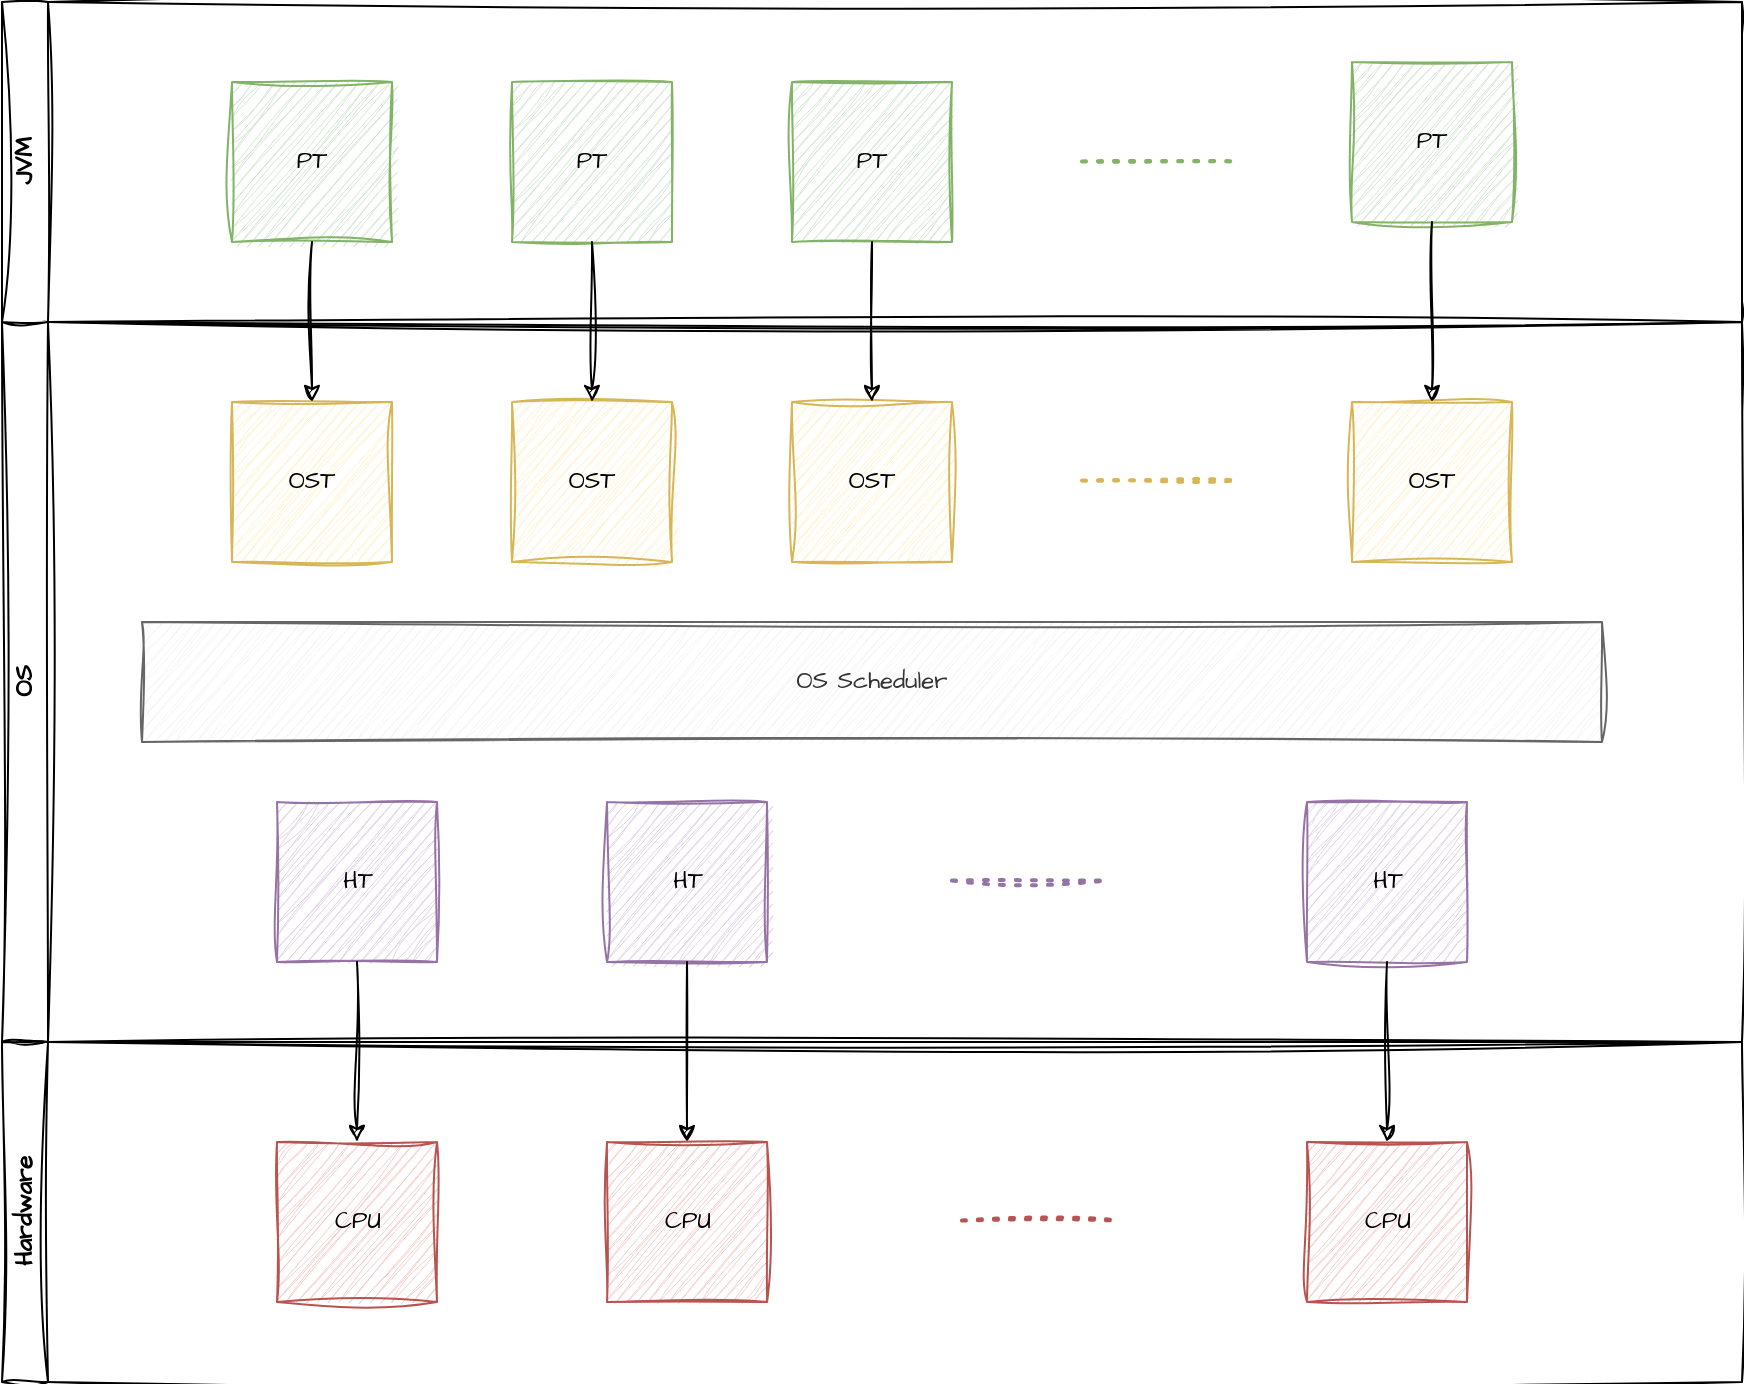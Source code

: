 <mxfile version="24.7.8" pages="4">
  <diagram name="PT architecture" id="CI620neP6DD_bW1BLdBs">
    <mxGraphModel dx="1834" dy="844" grid="0" gridSize="10" guides="1" tooltips="1" connect="1" arrows="1" fold="1" page="0" pageScale="1" pageWidth="827" pageHeight="1169" math="0" shadow="0">
      <root>
        <mxCell id="0" />
        <mxCell id="1" parent="0" />
        <mxCell id="EBC10kSuPkDDzkCjRyIa-1" value="JVM" style="swimlane;horizontal=0;whiteSpace=wrap;html=1;sketch=1;hachureGap=4;jiggle=2;curveFitting=1;fontFamily=Architects Daughter;fontSource=https%3A%2F%2Ffonts.googleapis.com%2Fcss%3Ffamily%3DArchitects%2BDaughter;" parent="1" vertex="1">
          <mxGeometry x="-30" y="250" width="870" height="160" as="geometry" />
        </mxCell>
        <mxCell id="EBC10kSuPkDDzkCjRyIa-18" value="PT" style="rounded=0;whiteSpace=wrap;html=1;sketch=1;hachureGap=4;jiggle=2;curveFitting=1;fontFamily=Architects Daughter;fontSource=https%3A%2F%2Ffonts.googleapis.com%2Fcss%3Ffamily%3DArchitects%2BDaughter;fillColor=#d5e8d4;strokeColor=#82b366;" parent="EBC10kSuPkDDzkCjRyIa-1" vertex="1">
          <mxGeometry x="115" y="40" width="80" height="80" as="geometry" />
        </mxCell>
        <mxCell id="EBC10kSuPkDDzkCjRyIa-19" value="PT" style="rounded=0;whiteSpace=wrap;html=1;sketch=1;hachureGap=4;jiggle=2;curveFitting=1;fontFamily=Architects Daughter;fontSource=https%3A%2F%2Ffonts.googleapis.com%2Fcss%3Ffamily%3DArchitects%2BDaughter;fillColor=#d5e8d4;strokeColor=#82b366;" parent="EBC10kSuPkDDzkCjRyIa-1" vertex="1">
          <mxGeometry x="255" y="40" width="80" height="80" as="geometry" />
        </mxCell>
        <mxCell id="EBC10kSuPkDDzkCjRyIa-20" value="PT" style="rounded=0;whiteSpace=wrap;html=1;sketch=1;hachureGap=4;jiggle=2;curveFitting=1;fontFamily=Architects Daughter;fontSource=https%3A%2F%2Ffonts.googleapis.com%2Fcss%3Ffamily%3DArchitects%2BDaughter;fillColor=#d5e8d4;strokeColor=#82b366;" parent="EBC10kSuPkDDzkCjRyIa-1" vertex="1">
          <mxGeometry x="395" y="40" width="80" height="80" as="geometry" />
        </mxCell>
        <mxCell id="EBC10kSuPkDDzkCjRyIa-21" value="PT" style="rounded=0;whiteSpace=wrap;html=1;sketch=1;hachureGap=4;jiggle=2;curveFitting=1;fontFamily=Architects Daughter;fontSource=https%3A%2F%2Ffonts.googleapis.com%2Fcss%3Ffamily%3DArchitects%2BDaughter;fillColor=#d5e8d4;strokeColor=#82b366;" parent="EBC10kSuPkDDzkCjRyIa-1" vertex="1">
          <mxGeometry x="675" y="30" width="80" height="80" as="geometry" />
        </mxCell>
        <mxCell id="EBC10kSuPkDDzkCjRyIa-22" value="" style="endArrow=none;dashed=1;html=1;dashPattern=1 3;strokeWidth=2;rounded=0;sketch=1;hachureGap=4;jiggle=2;curveFitting=1;fontFamily=Architects Daughter;fontSource=https%3A%2F%2Ffonts.googleapis.com%2Fcss%3Ffamily%3DArchitects%2BDaughter;fillColor=#d5e8d4;strokeColor=#82b366;" parent="EBC10kSuPkDDzkCjRyIa-1" edge="1">
          <mxGeometry width="50" height="50" relative="1" as="geometry">
            <mxPoint x="540" y="79.71" as="sourcePoint" />
            <mxPoint x="617.5" y="79.71" as="targetPoint" />
          </mxGeometry>
        </mxCell>
        <mxCell id="EBC10kSuPkDDzkCjRyIa-24" value="OS" style="swimlane;horizontal=0;whiteSpace=wrap;html=1;sketch=1;hachureGap=4;jiggle=2;curveFitting=1;fontFamily=Architects Daughter;fontSource=https%3A%2F%2Ffonts.googleapis.com%2Fcss%3Ffamily%3DArchitects%2BDaughter;" parent="1" vertex="1">
          <mxGeometry x="-30" y="410" width="870" height="360" as="geometry" />
        </mxCell>
        <mxCell id="EBC10kSuPkDDzkCjRyIa-25" value="OST" style="rounded=0;whiteSpace=wrap;html=1;sketch=1;hachureGap=4;jiggle=2;curveFitting=1;fontFamily=Architects Daughter;fontSource=https%3A%2F%2Ffonts.googleapis.com%2Fcss%3Ffamily%3DArchitects%2BDaughter;fillColor=#fff2cc;strokeColor=#d6b656;" parent="EBC10kSuPkDDzkCjRyIa-24" vertex="1">
          <mxGeometry x="115" y="40" width="80" height="80" as="geometry" />
        </mxCell>
        <mxCell id="EBC10kSuPkDDzkCjRyIa-26" value="OST" style="rounded=0;whiteSpace=wrap;html=1;sketch=1;hachureGap=4;jiggle=2;curveFitting=1;fontFamily=Architects Daughter;fontSource=https%3A%2F%2Ffonts.googleapis.com%2Fcss%3Ffamily%3DArchitects%2BDaughter;fillColor=#fff2cc;strokeColor=#d6b656;" parent="EBC10kSuPkDDzkCjRyIa-24" vertex="1">
          <mxGeometry x="255" y="40" width="80" height="80" as="geometry" />
        </mxCell>
        <mxCell id="EBC10kSuPkDDzkCjRyIa-27" value="OST" style="rounded=0;whiteSpace=wrap;html=1;sketch=1;hachureGap=4;jiggle=2;curveFitting=1;fontFamily=Architects Daughter;fontSource=https%3A%2F%2Ffonts.googleapis.com%2Fcss%3Ffamily%3DArchitects%2BDaughter;fillColor=#fff2cc;strokeColor=#d6b656;" parent="EBC10kSuPkDDzkCjRyIa-24" vertex="1">
          <mxGeometry x="395" y="40" width="80" height="80" as="geometry" />
        </mxCell>
        <mxCell id="EBC10kSuPkDDzkCjRyIa-28" value="OST" style="rounded=0;whiteSpace=wrap;html=1;sketch=1;hachureGap=4;jiggle=2;curveFitting=1;fontFamily=Architects Daughter;fontSource=https%3A%2F%2Ffonts.googleapis.com%2Fcss%3Ffamily%3DArchitects%2BDaughter;fillColor=#fff2cc;strokeColor=#d6b656;" parent="EBC10kSuPkDDzkCjRyIa-24" vertex="1">
          <mxGeometry x="675" y="40" width="80" height="80" as="geometry" />
        </mxCell>
        <mxCell id="EBC10kSuPkDDzkCjRyIa-29" value="OS Scheduler" style="rounded=0;whiteSpace=wrap;html=1;sketch=1;hachureGap=4;jiggle=2;curveFitting=1;fontFamily=Architects Daughter;fontSource=https%3A%2F%2Ffonts.googleapis.com%2Fcss%3Ffamily%3DArchitects%2BDaughter;fillColor=#f5f5f5;fontColor=#333333;strokeColor=#666666;" parent="EBC10kSuPkDDzkCjRyIa-24" vertex="1">
          <mxGeometry x="70" y="150" width="730" height="60" as="geometry" />
        </mxCell>
        <mxCell id="EBC10kSuPkDDzkCjRyIa-30" value="HT" style="rounded=0;whiteSpace=wrap;html=1;sketch=1;hachureGap=4;jiggle=2;curveFitting=1;fontFamily=Architects Daughter;fontSource=https%3A%2F%2Ffonts.googleapis.com%2Fcss%3Ffamily%3DArchitects%2BDaughter;fillColor=#e1d5e7;strokeColor=#9673a6;" parent="EBC10kSuPkDDzkCjRyIa-24" vertex="1">
          <mxGeometry x="137.5" y="240" width="80" height="80" as="geometry" />
        </mxCell>
        <mxCell id="EBC10kSuPkDDzkCjRyIa-31" value="HT" style="rounded=0;whiteSpace=wrap;html=1;sketch=1;hachureGap=4;jiggle=2;curveFitting=1;fontFamily=Architects Daughter;fontSource=https%3A%2F%2Ffonts.googleapis.com%2Fcss%3Ffamily%3DArchitects%2BDaughter;fillColor=#e1d5e7;strokeColor=#9673a6;" parent="EBC10kSuPkDDzkCjRyIa-24" vertex="1">
          <mxGeometry x="302.5" y="240" width="80" height="80" as="geometry" />
        </mxCell>
        <mxCell id="EBC10kSuPkDDzkCjRyIa-32" value="HT" style="rounded=0;whiteSpace=wrap;html=1;sketch=1;hachureGap=4;jiggle=2;curveFitting=1;fontFamily=Architects Daughter;fontSource=https%3A%2F%2Ffonts.googleapis.com%2Fcss%3Ffamily%3DArchitects%2BDaughter;fillColor=#e1d5e7;strokeColor=#9673a6;" parent="EBC10kSuPkDDzkCjRyIa-24" vertex="1">
          <mxGeometry x="652.5" y="240" width="80" height="80" as="geometry" />
        </mxCell>
        <mxCell id="EBC10kSuPkDDzkCjRyIa-33" value="" style="endArrow=none;dashed=1;html=1;dashPattern=1 3;strokeWidth=2;rounded=0;sketch=1;hachureGap=4;jiggle=2;curveFitting=1;fontFamily=Architects Daughter;fontSource=https%3A%2F%2Ffonts.googleapis.com%2Fcss%3Ffamily%3DArchitects%2BDaughter;fillColor=#e1d5e7;strokeColor=#9673a6;" parent="EBC10kSuPkDDzkCjRyIa-24" edge="1">
          <mxGeometry width="50" height="50" relative="1" as="geometry">
            <mxPoint x="475" y="279.29" as="sourcePoint" />
            <mxPoint x="552.5" y="279.29" as="targetPoint" />
          </mxGeometry>
        </mxCell>
        <mxCell id="EBC10kSuPkDDzkCjRyIa-34" value="" style="endArrow=none;dashed=1;html=1;dashPattern=1 3;strokeWidth=2;rounded=0;sketch=1;hachureGap=4;jiggle=2;curveFitting=1;fontFamily=Architects Daughter;fontSource=https%3A%2F%2Ffonts.googleapis.com%2Fcss%3Ffamily%3DArchitects%2BDaughter;fillColor=#fff2cc;strokeColor=#d6b656;" parent="EBC10kSuPkDDzkCjRyIa-24" edge="1">
          <mxGeometry width="50" height="50" relative="1" as="geometry">
            <mxPoint x="540" y="79.29" as="sourcePoint" />
            <mxPoint x="617.5" y="79.29" as="targetPoint" />
          </mxGeometry>
        </mxCell>
        <mxCell id="EBC10kSuPkDDzkCjRyIa-35" value="Hardware" style="swimlane;horizontal=0;whiteSpace=wrap;html=1;sketch=1;hachureGap=4;jiggle=2;curveFitting=1;fontFamily=Architects Daughter;fontSource=https%3A%2F%2Ffonts.googleapis.com%2Fcss%3Ffamily%3DArchitects%2BDaughter;" parent="1" vertex="1">
          <mxGeometry x="-30" y="770" width="870" height="170" as="geometry" />
        </mxCell>
        <mxCell id="EBC10kSuPkDDzkCjRyIa-36" value="CPU" style="rounded=0;whiteSpace=wrap;html=1;sketch=1;hachureGap=4;jiggle=2;curveFitting=1;fontFamily=Architects Daughter;fontSource=https%3A%2F%2Ffonts.googleapis.com%2Fcss%3Ffamily%3DArchitects%2BDaughter;fillColor=#f8cecc;strokeColor=#b85450;" parent="EBC10kSuPkDDzkCjRyIa-35" vertex="1">
          <mxGeometry x="137.5" y="50" width="80" height="80" as="geometry" />
        </mxCell>
        <mxCell id="EBC10kSuPkDDzkCjRyIa-37" value="CPU" style="rounded=0;whiteSpace=wrap;html=1;sketch=1;hachureGap=4;jiggle=2;curveFitting=1;fontFamily=Architects Daughter;fontSource=https%3A%2F%2Ffonts.googleapis.com%2Fcss%3Ffamily%3DArchitects%2BDaughter;fillColor=#f8cecc;strokeColor=#b85450;" parent="EBC10kSuPkDDzkCjRyIa-35" vertex="1">
          <mxGeometry x="302.5" y="50" width="80" height="80" as="geometry" />
        </mxCell>
        <mxCell id="EBC10kSuPkDDzkCjRyIa-38" value="CPU" style="rounded=0;whiteSpace=wrap;html=1;sketch=1;hachureGap=4;jiggle=2;curveFitting=1;fontFamily=Architects Daughter;fontSource=https%3A%2F%2Ffonts.googleapis.com%2Fcss%3Ffamily%3DArchitects%2BDaughter;fillColor=#f8cecc;strokeColor=#b85450;" parent="EBC10kSuPkDDzkCjRyIa-35" vertex="1">
          <mxGeometry x="652.5" y="50" width="80" height="80" as="geometry" />
        </mxCell>
        <mxCell id="EBC10kSuPkDDzkCjRyIa-39" value="" style="endArrow=none;dashed=1;html=1;dashPattern=1 3;strokeWidth=2;rounded=0;sketch=1;hachureGap=4;jiggle=2;curveFitting=1;fontFamily=Architects Daughter;fontSource=https%3A%2F%2Ffonts.googleapis.com%2Fcss%3Ffamily%3DArchitects%2BDaughter;fillColor=#f8cecc;strokeColor=#b85450;" parent="EBC10kSuPkDDzkCjRyIa-35" edge="1">
          <mxGeometry width="50" height="50" relative="1" as="geometry">
            <mxPoint x="480" y="89.29" as="sourcePoint" />
            <mxPoint x="557.5" y="89.29" as="targetPoint" />
          </mxGeometry>
        </mxCell>
        <mxCell id="EBC10kSuPkDDzkCjRyIa-40" style="edgeStyle=orthogonalEdgeStyle;rounded=0;sketch=1;hachureGap=4;jiggle=2;curveFitting=1;orthogonalLoop=1;jettySize=auto;html=1;fontFamily=Architects Daughter;fontSource=https%3A%2F%2Ffonts.googleapis.com%2Fcss%3Ffamily%3DArchitects%2BDaughter;" parent="1" source="EBC10kSuPkDDzkCjRyIa-30" target="EBC10kSuPkDDzkCjRyIa-36" edge="1">
          <mxGeometry relative="1" as="geometry" />
        </mxCell>
        <mxCell id="EBC10kSuPkDDzkCjRyIa-41" style="edgeStyle=orthogonalEdgeStyle;rounded=0;sketch=1;hachureGap=4;jiggle=2;curveFitting=1;orthogonalLoop=1;jettySize=auto;html=1;fontFamily=Architects Daughter;fontSource=https%3A%2F%2Ffonts.googleapis.com%2Fcss%3Ffamily%3DArchitects%2BDaughter;" parent="1" source="EBC10kSuPkDDzkCjRyIa-31" target="EBC10kSuPkDDzkCjRyIa-37" edge="1">
          <mxGeometry relative="1" as="geometry" />
        </mxCell>
        <mxCell id="EBC10kSuPkDDzkCjRyIa-42" style="edgeStyle=orthogonalEdgeStyle;rounded=0;sketch=1;hachureGap=4;jiggle=2;curveFitting=1;orthogonalLoop=1;jettySize=auto;html=1;fontFamily=Architects Daughter;fontSource=https%3A%2F%2Ffonts.googleapis.com%2Fcss%3Ffamily%3DArchitects%2BDaughter;" parent="1" source="EBC10kSuPkDDzkCjRyIa-32" target="EBC10kSuPkDDzkCjRyIa-38" edge="1">
          <mxGeometry relative="1" as="geometry" />
        </mxCell>
        <mxCell id="EBC10kSuPkDDzkCjRyIa-43" style="edgeStyle=orthogonalEdgeStyle;rounded=0;sketch=1;hachureGap=4;jiggle=2;curveFitting=1;orthogonalLoop=1;jettySize=auto;html=1;fontFamily=Architects Daughter;fontSource=https%3A%2F%2Ffonts.googleapis.com%2Fcss%3Ffamily%3DArchitects%2BDaughter;" parent="1" source="EBC10kSuPkDDzkCjRyIa-18" target="EBC10kSuPkDDzkCjRyIa-25" edge="1">
          <mxGeometry relative="1" as="geometry" />
        </mxCell>
        <mxCell id="EBC10kSuPkDDzkCjRyIa-44" style="edgeStyle=orthogonalEdgeStyle;rounded=0;sketch=1;hachureGap=4;jiggle=2;curveFitting=1;orthogonalLoop=1;jettySize=auto;html=1;fontFamily=Architects Daughter;fontSource=https%3A%2F%2Ffonts.googleapis.com%2Fcss%3Ffamily%3DArchitects%2BDaughter;" parent="1" source="EBC10kSuPkDDzkCjRyIa-19" target="EBC10kSuPkDDzkCjRyIa-26" edge="1">
          <mxGeometry relative="1" as="geometry" />
        </mxCell>
        <mxCell id="EBC10kSuPkDDzkCjRyIa-45" style="edgeStyle=orthogonalEdgeStyle;rounded=0;sketch=1;hachureGap=4;jiggle=2;curveFitting=1;orthogonalLoop=1;jettySize=auto;html=1;fontFamily=Architects Daughter;fontSource=https%3A%2F%2Ffonts.googleapis.com%2Fcss%3Ffamily%3DArchitects%2BDaughter;" parent="1" source="EBC10kSuPkDDzkCjRyIa-20" target="EBC10kSuPkDDzkCjRyIa-27" edge="1">
          <mxGeometry relative="1" as="geometry" />
        </mxCell>
        <mxCell id="EBC10kSuPkDDzkCjRyIa-46" value="" style="edgeStyle=orthogonalEdgeStyle;rounded=0;sketch=1;hachureGap=4;jiggle=2;curveFitting=1;orthogonalLoop=1;jettySize=auto;html=1;fontFamily=Architects Daughter;fontSource=https%3A%2F%2Ffonts.googleapis.com%2Fcss%3Ffamily%3DArchitects%2BDaughter;fillColor=#f8cecc;strokeColor=#000000;" parent="1" source="EBC10kSuPkDDzkCjRyIa-21" target="EBC10kSuPkDDzkCjRyIa-28" edge="1">
          <mxGeometry x="-0.333" y="15" relative="1" as="geometry">
            <mxPoint as="offset" />
          </mxGeometry>
        </mxCell>
      </root>
    </mxGraphModel>
  </diagram>
  <diagram id="0kdm_Qk_r8rPFjtw3Xeo" name="PT thread lock">
    <mxGraphModel dx="1834" dy="844" grid="1" gridSize="10" guides="1" tooltips="1" connect="1" arrows="1" fold="1" page="0" pageScale="1" pageWidth="827" pageHeight="1169" math="0" shadow="0">
      <root>
        <mxCell id="0" />
        <mxCell id="1" parent="0" />
        <mxCell id="JNy7xQo5-GG3B7tx1AsI-1" value="JVM" style="swimlane;horizontal=0;whiteSpace=wrap;html=1;sketch=1;hachureGap=4;jiggle=2;curveFitting=1;fontFamily=Architects Daughter;fontSource=https%3A%2F%2Ffonts.googleapis.com%2Fcss%3Ffamily%3DArchitects%2BDaughter;" parent="1" vertex="1">
          <mxGeometry x="-30" y="250" width="870" height="160" as="geometry" />
        </mxCell>
        <mxCell id="JNy7xQo5-GG3B7tx1AsI-2" value="PT" style="rounded=0;whiteSpace=wrap;html=1;sketch=1;hachureGap=4;jiggle=2;curveFitting=1;fontFamily=Architects Daughter;fontSource=https%3A%2F%2Ffonts.googleapis.com%2Fcss%3Ffamily%3DArchitects%2BDaughter;fillColor=#d5e8d4;strokeColor=#82b366;" parent="JNy7xQo5-GG3B7tx1AsI-1" vertex="1">
          <mxGeometry x="115" y="40" width="80" height="80" as="geometry" />
        </mxCell>
        <mxCell id="JNy7xQo5-GG3B7tx1AsI-3" value="PT" style="rounded=0;whiteSpace=wrap;html=1;sketch=1;hachureGap=4;jiggle=2;curveFitting=1;fontFamily=Architects Daughter;fontSource=https%3A%2F%2Ffonts.googleapis.com%2Fcss%3Ffamily%3DArchitects%2BDaughter;fillColor=#d5e8d4;strokeColor=#82b366;" parent="JNy7xQo5-GG3B7tx1AsI-1" vertex="1">
          <mxGeometry x="255" y="40" width="80" height="80" as="geometry" />
        </mxCell>
        <mxCell id="JNy7xQo5-GG3B7tx1AsI-4" value="PT" style="rounded=0;whiteSpace=wrap;html=1;sketch=1;hachureGap=4;jiggle=2;curveFitting=1;fontFamily=Architects Daughter;fontSource=https%3A%2F%2Ffonts.googleapis.com%2Fcss%3Ffamily%3DArchitects%2BDaughter;fillColor=#d5e8d4;strokeColor=#82b366;" parent="JNy7xQo5-GG3B7tx1AsI-1" vertex="1">
          <mxGeometry x="395" y="40" width="80" height="80" as="geometry" />
        </mxCell>
        <mxCell id="JNy7xQo5-GG3B7tx1AsI-5" value="PT" style="rounded=0;whiteSpace=wrap;html=1;sketch=1;hachureGap=4;jiggle=2;curveFitting=1;fontFamily=Architects Daughter;fontSource=https%3A%2F%2Ffonts.googleapis.com%2Fcss%3Ffamily%3DArchitects%2BDaughter;fillColor=#d5e8d4;strokeColor=#82b366;" parent="JNy7xQo5-GG3B7tx1AsI-1" vertex="1">
          <mxGeometry x="675" y="30" width="80" height="80" as="geometry" />
        </mxCell>
        <mxCell id="JNy7xQo5-GG3B7tx1AsI-6" value="" style="endArrow=none;dashed=1;html=1;dashPattern=1 3;strokeWidth=2;rounded=0;sketch=1;hachureGap=4;jiggle=2;curveFitting=1;fontFamily=Architects Daughter;fontSource=https%3A%2F%2Ffonts.googleapis.com%2Fcss%3Ffamily%3DArchitects%2BDaughter;fillColor=#d5e8d4;strokeColor=#82b366;" parent="JNy7xQo5-GG3B7tx1AsI-1" edge="1">
          <mxGeometry width="50" height="50" relative="1" as="geometry">
            <mxPoint x="540" y="79.71" as="sourcePoint" />
            <mxPoint x="617.5" y="79.71" as="targetPoint" />
          </mxGeometry>
        </mxCell>
        <mxCell id="JNy7xQo5-GG3B7tx1AsI-7" value="OS" style="swimlane;horizontal=0;whiteSpace=wrap;html=1;sketch=1;hachureGap=4;jiggle=2;curveFitting=1;fontFamily=Architects Daughter;fontSource=https%3A%2F%2Ffonts.googleapis.com%2Fcss%3Ffamily%3DArchitects%2BDaughter;" parent="1" vertex="1">
          <mxGeometry x="-30" y="410" width="870" height="360" as="geometry" />
        </mxCell>
        <mxCell id="JNy7xQo5-GG3B7tx1AsI-8" value="OST" style="rounded=0;whiteSpace=wrap;html=1;sketch=1;hachureGap=4;jiggle=2;curveFitting=1;fontFamily=Architects Daughter;fontSource=https%3A%2F%2Ffonts.googleapis.com%2Fcss%3Ffamily%3DArchitects%2BDaughter;fillColor=#fff2cc;strokeColor=#d6b656;" parent="JNy7xQo5-GG3B7tx1AsI-7" vertex="1">
          <mxGeometry x="115" y="40" width="80" height="80" as="geometry" />
        </mxCell>
        <mxCell id="JNy7xQo5-GG3B7tx1AsI-9" value="OST" style="rounded=0;whiteSpace=wrap;html=1;sketch=1;hachureGap=4;jiggle=2;curveFitting=1;fontFamily=Architects Daughter;fontSource=https%3A%2F%2Ffonts.googleapis.com%2Fcss%3Ffamily%3DArchitects%2BDaughter;fillColor=#fff2cc;strokeColor=#d6b656;" parent="JNy7xQo5-GG3B7tx1AsI-7" vertex="1">
          <mxGeometry x="255" y="40" width="80" height="80" as="geometry" />
        </mxCell>
        <mxCell id="JNy7xQo5-GG3B7tx1AsI-10" value="OST" style="rounded=0;whiteSpace=wrap;html=1;sketch=1;hachureGap=4;jiggle=2;curveFitting=1;fontFamily=Architects Daughter;fontSource=https%3A%2F%2Ffonts.googleapis.com%2Fcss%3Ffamily%3DArchitects%2BDaughter;fillColor=#fff2cc;strokeColor=#d6b656;" parent="JNy7xQo5-GG3B7tx1AsI-7" vertex="1">
          <mxGeometry x="395" y="40" width="80" height="80" as="geometry" />
        </mxCell>
        <mxCell id="JNy7xQo5-GG3B7tx1AsI-11" value="OST" style="rounded=0;whiteSpace=wrap;html=1;sketch=1;hachureGap=4;jiggle=2;curveFitting=1;fontFamily=Architects Daughter;fontSource=https%3A%2F%2Ffonts.googleapis.com%2Fcss%3Ffamily%3DArchitects%2BDaughter;fillColor=#fff2cc;strokeColor=#d6b656;" parent="JNy7xQo5-GG3B7tx1AsI-7" vertex="1">
          <mxGeometry x="675" y="40" width="80" height="80" as="geometry" />
        </mxCell>
        <mxCell id="JNy7xQo5-GG3B7tx1AsI-12" value="OS Scheduler" style="rounded=0;whiteSpace=wrap;html=1;sketch=1;hachureGap=4;jiggle=2;curveFitting=1;fontFamily=Architects Daughter;fontSource=https%3A%2F%2Ffonts.googleapis.com%2Fcss%3Ffamily%3DArchitects%2BDaughter;fillColor=#f5f5f5;fontColor=#333333;strokeColor=#666666;" parent="JNy7xQo5-GG3B7tx1AsI-7" vertex="1">
          <mxGeometry x="70" y="150" width="730" height="60" as="geometry" />
        </mxCell>
        <mxCell id="JNy7xQo5-GG3B7tx1AsI-13" value="HT" style="rounded=0;whiteSpace=wrap;html=1;sketch=1;hachureGap=4;jiggle=2;curveFitting=1;fontFamily=Architects Daughter;fontSource=https%3A%2F%2Ffonts.googleapis.com%2Fcss%3Ffamily%3DArchitects%2BDaughter;fillColor=#e1d5e7;strokeColor=#9673a6;" parent="JNy7xQo5-GG3B7tx1AsI-7" vertex="1">
          <mxGeometry x="137.5" y="240" width="80" height="80" as="geometry" />
        </mxCell>
        <mxCell id="JNy7xQo5-GG3B7tx1AsI-14" value="HT" style="rounded=0;whiteSpace=wrap;html=1;sketch=1;hachureGap=4;jiggle=2;curveFitting=1;fontFamily=Architects Daughter;fontSource=https%3A%2F%2Ffonts.googleapis.com%2Fcss%3Ffamily%3DArchitects%2BDaughter;fillColor=#e1d5e7;strokeColor=#9673a6;" parent="JNy7xQo5-GG3B7tx1AsI-7" vertex="1">
          <mxGeometry x="302.5" y="240" width="80" height="80" as="geometry" />
        </mxCell>
        <mxCell id="JNy7xQo5-GG3B7tx1AsI-15" value="HT" style="rounded=0;whiteSpace=wrap;html=1;sketch=1;hachureGap=4;jiggle=2;curveFitting=1;fontFamily=Architects Daughter;fontSource=https%3A%2F%2Ffonts.googleapis.com%2Fcss%3Ffamily%3DArchitects%2BDaughter;fillColor=#e1d5e7;strokeColor=#9673a6;" parent="JNy7xQo5-GG3B7tx1AsI-7" vertex="1">
          <mxGeometry x="652.5" y="240" width="80" height="80" as="geometry" />
        </mxCell>
        <mxCell id="JNy7xQo5-GG3B7tx1AsI-16" value="" style="endArrow=none;dashed=1;html=1;dashPattern=1 3;strokeWidth=2;rounded=0;sketch=1;hachureGap=4;jiggle=2;curveFitting=1;fontFamily=Architects Daughter;fontSource=https%3A%2F%2Ffonts.googleapis.com%2Fcss%3Ffamily%3DArchitects%2BDaughter;fillColor=#e1d5e7;strokeColor=#9673a6;" parent="JNy7xQo5-GG3B7tx1AsI-7" edge="1">
          <mxGeometry width="50" height="50" relative="1" as="geometry">
            <mxPoint x="475" y="279.29" as="sourcePoint" />
            <mxPoint x="552.5" y="279.29" as="targetPoint" />
          </mxGeometry>
        </mxCell>
        <mxCell id="JNy7xQo5-GG3B7tx1AsI-17" value="" style="endArrow=none;dashed=1;html=1;dashPattern=1 3;strokeWidth=2;rounded=0;sketch=1;hachureGap=4;jiggle=2;curveFitting=1;fontFamily=Architects Daughter;fontSource=https%3A%2F%2Ffonts.googleapis.com%2Fcss%3Ffamily%3DArchitects%2BDaughter;fillColor=#fff2cc;strokeColor=#d6b656;" parent="JNy7xQo5-GG3B7tx1AsI-7" edge="1">
          <mxGeometry width="50" height="50" relative="1" as="geometry">
            <mxPoint x="540" y="79.29" as="sourcePoint" />
            <mxPoint x="617.5" y="79.29" as="targetPoint" />
          </mxGeometry>
        </mxCell>
        <mxCell id="JNy7xQo5-GG3B7tx1AsI-18" value="Hardware" style="swimlane;horizontal=0;whiteSpace=wrap;html=1;sketch=1;hachureGap=4;jiggle=2;curveFitting=1;fontFamily=Architects Daughter;fontSource=https%3A%2F%2Ffonts.googleapis.com%2Fcss%3Ffamily%3DArchitects%2BDaughter;" parent="1" vertex="1">
          <mxGeometry x="-30" y="770" width="870" height="170" as="geometry" />
        </mxCell>
        <mxCell id="JNy7xQo5-GG3B7tx1AsI-19" value="CPU" style="rounded=0;whiteSpace=wrap;html=1;sketch=1;hachureGap=4;jiggle=2;curveFitting=1;fontFamily=Architects Daughter;fontSource=https%3A%2F%2Ffonts.googleapis.com%2Fcss%3Ffamily%3DArchitects%2BDaughter;fillColor=#f8cecc;strokeColor=#b85450;" parent="JNy7xQo5-GG3B7tx1AsI-18" vertex="1">
          <mxGeometry x="137.5" y="50" width="80" height="80" as="geometry" />
        </mxCell>
        <mxCell id="JNy7xQo5-GG3B7tx1AsI-20" value="CPU" style="rounded=0;whiteSpace=wrap;html=1;sketch=1;hachureGap=4;jiggle=2;curveFitting=1;fontFamily=Architects Daughter;fontSource=https%3A%2F%2Ffonts.googleapis.com%2Fcss%3Ffamily%3DArchitects%2BDaughter;fillColor=#f8cecc;strokeColor=#b85450;" parent="JNy7xQo5-GG3B7tx1AsI-18" vertex="1">
          <mxGeometry x="302.5" y="50" width="80" height="80" as="geometry" />
        </mxCell>
        <mxCell id="JNy7xQo5-GG3B7tx1AsI-21" value="CPU" style="rounded=0;whiteSpace=wrap;html=1;sketch=1;hachureGap=4;jiggle=2;curveFitting=1;fontFamily=Architects Daughter;fontSource=https%3A%2F%2Ffonts.googleapis.com%2Fcss%3Ffamily%3DArchitects%2BDaughter;fillColor=#f8cecc;strokeColor=#b85450;" parent="JNy7xQo5-GG3B7tx1AsI-18" vertex="1">
          <mxGeometry x="652.5" y="50" width="80" height="80" as="geometry" />
        </mxCell>
        <mxCell id="JNy7xQo5-GG3B7tx1AsI-22" value="" style="endArrow=none;dashed=1;html=1;dashPattern=1 3;strokeWidth=2;rounded=0;sketch=1;hachureGap=4;jiggle=2;curveFitting=1;fontFamily=Architects Daughter;fontSource=https%3A%2F%2Ffonts.googleapis.com%2Fcss%3Ffamily%3DArchitects%2BDaughter;fillColor=#f8cecc;strokeColor=#b85450;" parent="JNy7xQo5-GG3B7tx1AsI-18" edge="1">
          <mxGeometry width="50" height="50" relative="1" as="geometry">
            <mxPoint x="480" y="89.29" as="sourcePoint" />
            <mxPoint x="557.5" y="89.29" as="targetPoint" />
          </mxGeometry>
        </mxCell>
        <mxCell id="JNy7xQo5-GG3B7tx1AsI-23" style="edgeStyle=orthogonalEdgeStyle;rounded=0;sketch=1;hachureGap=4;jiggle=2;curveFitting=1;orthogonalLoop=1;jettySize=auto;html=1;fontFamily=Architects Daughter;fontSource=https%3A%2F%2Ffonts.googleapis.com%2Fcss%3Ffamily%3DArchitects%2BDaughter;" parent="1" source="JNy7xQo5-GG3B7tx1AsI-13" target="JNy7xQo5-GG3B7tx1AsI-19" edge="1">
          <mxGeometry relative="1" as="geometry" />
        </mxCell>
        <mxCell id="JNy7xQo5-GG3B7tx1AsI-24" style="edgeStyle=orthogonalEdgeStyle;rounded=0;sketch=1;hachureGap=4;jiggle=2;curveFitting=1;orthogonalLoop=1;jettySize=auto;html=1;fontFamily=Architects Daughter;fontSource=https%3A%2F%2Ffonts.googleapis.com%2Fcss%3Ffamily%3DArchitects%2BDaughter;" parent="1" source="JNy7xQo5-GG3B7tx1AsI-14" target="JNy7xQo5-GG3B7tx1AsI-20" edge="1">
          <mxGeometry relative="1" as="geometry" />
        </mxCell>
        <mxCell id="JNy7xQo5-GG3B7tx1AsI-25" style="edgeStyle=orthogonalEdgeStyle;rounded=0;sketch=1;hachureGap=4;jiggle=2;curveFitting=1;orthogonalLoop=1;jettySize=auto;html=1;fontFamily=Architects Daughter;fontSource=https%3A%2F%2Ffonts.googleapis.com%2Fcss%3Ffamily%3DArchitects%2BDaughter;" parent="1" source="JNy7xQo5-GG3B7tx1AsI-15" target="JNy7xQo5-GG3B7tx1AsI-21" edge="1">
          <mxGeometry relative="1" as="geometry" />
        </mxCell>
        <mxCell id="JNy7xQo5-GG3B7tx1AsI-26" style="edgeStyle=orthogonalEdgeStyle;rounded=0;sketch=1;hachureGap=4;jiggle=2;curveFitting=1;orthogonalLoop=1;jettySize=auto;html=1;fontFamily=Architects Daughter;fontSource=https%3A%2F%2Ffonts.googleapis.com%2Fcss%3Ffamily%3DArchitects%2BDaughter;" parent="1" source="JNy7xQo5-GG3B7tx1AsI-2" target="JNy7xQo5-GG3B7tx1AsI-8" edge="1">
          <mxGeometry relative="1" as="geometry" />
        </mxCell>
        <mxCell id="JNy7xQo5-GG3B7tx1AsI-27" style="edgeStyle=orthogonalEdgeStyle;rounded=0;sketch=1;hachureGap=4;jiggle=2;curveFitting=1;orthogonalLoop=1;jettySize=auto;html=1;fontFamily=Architects Daughter;fontSource=https%3A%2F%2Ffonts.googleapis.com%2Fcss%3Ffamily%3DArchitects%2BDaughter;" parent="1" source="JNy7xQo5-GG3B7tx1AsI-3" target="JNy7xQo5-GG3B7tx1AsI-9" edge="1">
          <mxGeometry relative="1" as="geometry" />
        </mxCell>
        <mxCell id="JNy7xQo5-GG3B7tx1AsI-28" style="edgeStyle=orthogonalEdgeStyle;rounded=0;sketch=1;hachureGap=4;jiggle=2;curveFitting=1;orthogonalLoop=1;jettySize=auto;html=1;fontFamily=Architects Daughter;fontSource=https%3A%2F%2Ffonts.googleapis.com%2Fcss%3Ffamily%3DArchitects%2BDaughter;" parent="1" source="JNy7xQo5-GG3B7tx1AsI-4" target="JNy7xQo5-GG3B7tx1AsI-10" edge="1">
          <mxGeometry relative="1" as="geometry" />
        </mxCell>
        <mxCell id="JNy7xQo5-GG3B7tx1AsI-29" value="Thread lock" style="edgeStyle=orthogonalEdgeStyle;rounded=0;sketch=1;hachureGap=4;jiggle=2;curveFitting=1;orthogonalLoop=1;jettySize=auto;html=1;fontFamily=Architects Daughter;fontSource=https%3A%2F%2Ffonts.googleapis.com%2Fcss%3Ffamily%3DArchitects%2BDaughter;fillColor=#f8cecc;strokeColor=#ff0800;fontColor=#ff0000;fontSize=15;fontStyle=1" parent="1" source="JNy7xQo5-GG3B7tx1AsI-5" target="JNy7xQo5-GG3B7tx1AsI-11" edge="1">
          <mxGeometry x="-0.333" y="15" relative="1" as="geometry">
            <mxPoint as="offset" />
          </mxGeometry>
        </mxCell>
        <mxCell id="JNy7xQo5-GG3B7tx1AsI-30" value="DB" style="shape=cylinder3;whiteSpace=wrap;html=1;boundedLbl=1;backgroundOutline=1;size=15;sketch=1;hachureGap=4;jiggle=2;curveFitting=1;fontFamily=Architects Daughter;fontSource=https%3A%2F%2Ffonts.googleapis.com%2Fcss%3Ffamily%3DArchitects%2BDaughter;fillColor=#f5f5f5;fontColor=#333333;strokeColor=#666666;" parent="1" vertex="1">
          <mxGeometry x="960" y="280" width="60" height="80" as="geometry" />
        </mxCell>
        <mxCell id="JNy7xQo5-GG3B7tx1AsI-31" style="edgeStyle=orthogonalEdgeStyle;rounded=0;sketch=1;hachureGap=4;jiggle=2;curveFitting=1;orthogonalLoop=1;jettySize=auto;html=1;fontFamily=Architects Daughter;fontSource=https%3A%2F%2Ffonts.googleapis.com%2Fcss%3Ffamily%3DArchitects%2BDaughter;" parent="1" source="JNy7xQo5-GG3B7tx1AsI-5" target="JNy7xQo5-GG3B7tx1AsI-30" edge="1">
          <mxGeometry relative="1" as="geometry">
            <mxPoint x="930" y="320" as="targetPoint" />
          </mxGeometry>
        </mxCell>
        <mxCell id="JNy7xQo5-GG3B7tx1AsI-32" value="900 ms" style="edgeLabel;html=1;align=center;verticalAlign=middle;resizable=0;points=[];sketch=1;hachureGap=4;jiggle=2;curveFitting=1;fontFamily=Architects Daughter;fontSource=https%3A%2F%2Ffonts.googleapis.com%2Fcss%3Ffamily%3DArchitects%2BDaughter;" parent="JNy7xQo5-GG3B7tx1AsI-31" vertex="1" connectable="0">
          <mxGeometry x="0.339" y="1" relative="1" as="geometry">
            <mxPoint y="-9" as="offset" />
          </mxGeometry>
        </mxCell>
      </root>
    </mxGraphModel>
  </diagram>
  <diagram id="RskpxcmUGDP3RkQkk10I" name="VT architecture">
    <mxGraphModel dx="1834" dy="844" grid="0" gridSize="10" guides="1" tooltips="1" connect="1" arrows="1" fold="1" page="0" pageScale="1" pageWidth="827" pageHeight="1169" math="0" shadow="0">
      <root>
        <mxCell id="0" />
        <mxCell id="1" parent="0" />
        <mxCell id="ePbXbIy8-nWyZfgbP8uI-1" value="JVM" style="swimlane;horizontal=0;whiteSpace=wrap;html=1;sketch=1;hachureGap=4;jiggle=2;curveFitting=1;fontFamily=Architects Daughter;fontSource=https%3A%2F%2Ffonts.googleapis.com%2Fcss%3Ffamily%3DArchitects%2BDaughter;" vertex="1" parent="1">
          <mxGeometry x="-30" width="870" height="410" as="geometry" />
        </mxCell>
        <mxCell id="ePbXbIy8-nWyZfgbP8uI-2" value="VT" style="rounded=0;whiteSpace=wrap;html=1;sketch=1;hachureGap=4;jiggle=2;curveFitting=1;fontFamily=Architects Daughter;fontSource=https%3A%2F%2Ffonts.googleapis.com%2Fcss%3Ffamily%3DArchitects%2BDaughter;fillColor=#dae8fc;strokeColor=#6c8ebf;" vertex="1" parent="ePbXbIy8-nWyZfgbP8uI-1">
          <mxGeometry x="70" y="30" width="60" height="60" as="geometry" />
        </mxCell>
        <mxCell id="ePbXbIy8-nWyZfgbP8uI-3" value="VT" style="rounded=0;whiteSpace=wrap;html=1;sketch=1;hachureGap=4;jiggle=2;curveFitting=1;fontFamily=Architects Daughter;fontSource=https%3A%2F%2Ffonts.googleapis.com%2Fcss%3Ffamily%3DArchitects%2BDaughter;fillColor=#dae8fc;strokeColor=#6c8ebf;" vertex="1" parent="ePbXbIy8-nWyZfgbP8uI-1">
          <mxGeometry x="160" y="30" width="60" height="60" as="geometry" />
        </mxCell>
        <mxCell id="ePbXbIy8-nWyZfgbP8uI-4" value="VT" style="rounded=0;whiteSpace=wrap;html=1;sketch=1;hachureGap=4;jiggle=2;curveFitting=1;fontFamily=Architects Daughter;fontSource=https%3A%2F%2Ffonts.googleapis.com%2Fcss%3Ffamily%3DArchitects%2BDaughter;fillColor=#dae8fc;strokeColor=#6c8ebf;" vertex="1" parent="ePbXbIy8-nWyZfgbP8uI-1">
          <mxGeometry x="250" y="30" width="60" height="60" as="geometry" />
        </mxCell>
        <mxCell id="ePbXbIy8-nWyZfgbP8uI-5" value="VT" style="rounded=0;whiteSpace=wrap;html=1;sketch=1;hachureGap=4;jiggle=2;curveFitting=1;fontFamily=Architects Daughter;fontSource=https%3A%2F%2Ffonts.googleapis.com%2Fcss%3Ffamily%3DArchitects%2BDaughter;fillColor=#dae8fc;strokeColor=#6c8ebf;" vertex="1" parent="ePbXbIy8-nWyZfgbP8uI-1">
          <mxGeometry x="343.5" y="30" width="60" height="60" as="geometry" />
        </mxCell>
        <mxCell id="ePbXbIy8-nWyZfgbP8uI-6" value="VT" style="rounded=0;whiteSpace=wrap;html=1;sketch=1;hachureGap=4;jiggle=2;curveFitting=1;fontFamily=Architects Daughter;fontSource=https%3A%2F%2Ffonts.googleapis.com%2Fcss%3Ffamily%3DArchitects%2BDaughter;fillColor=#dae8fc;strokeColor=#6c8ebf;" vertex="1" parent="ePbXbIy8-nWyZfgbP8uI-1">
          <mxGeometry x="440" y="30" width="60" height="60" as="geometry" />
        </mxCell>
        <mxCell id="ePbXbIy8-nWyZfgbP8uI-7" value="VT" style="rounded=0;whiteSpace=wrap;html=1;sketch=1;hachureGap=4;jiggle=2;curveFitting=1;fontFamily=Architects Daughter;fontSource=https%3A%2F%2Ffonts.googleapis.com%2Fcss%3Ffamily%3DArchitects%2BDaughter;fillColor=#dae8fc;strokeColor=#6c8ebf;" vertex="1" parent="ePbXbIy8-nWyZfgbP8uI-1">
          <mxGeometry x="540" y="30" width="60" height="60" as="geometry" />
        </mxCell>
        <mxCell id="ePbXbIy8-nWyZfgbP8uI-8" value="VT" style="rounded=0;whiteSpace=wrap;html=1;sketch=1;hachureGap=4;jiggle=2;curveFitting=1;fontFamily=Architects Daughter;fontSource=https%3A%2F%2Ffonts.googleapis.com%2Fcss%3Ffamily%3DArchitects%2BDaughter;fillColor=#dae8fc;strokeColor=#6c8ebf;" vertex="1" parent="ePbXbIy8-nWyZfgbP8uI-1">
          <mxGeometry x="640" y="30" width="60" height="60" as="geometry" />
        </mxCell>
        <mxCell id="ePbXbIy8-nWyZfgbP8uI-9" value="VT" style="rounded=0;whiteSpace=wrap;html=1;sketch=1;hachureGap=4;jiggle=2;curveFitting=1;fontFamily=Architects Daughter;fontSource=https%3A%2F%2Ffonts.googleapis.com%2Fcss%3Ffamily%3DArchitects%2BDaughter;fillColor=#dae8fc;strokeColor=#6c8ebf;" vertex="1" parent="ePbXbIy8-nWyZfgbP8uI-1">
          <mxGeometry x="740" y="30" width="60" height="60" as="geometry" />
        </mxCell>
        <mxCell id="ePbXbIy8-nWyZfgbP8uI-10" value="VT" style="rounded=0;whiteSpace=wrap;html=1;sketch=1;hachureGap=4;jiggle=2;curveFitting=1;fontFamily=Architects Daughter;fontSource=https%3A%2F%2Ffonts.googleapis.com%2Fcss%3Ffamily%3DArchitects%2BDaughter;fillColor=#dae8fc;strokeColor=#6c8ebf;" vertex="1" parent="ePbXbIy8-nWyZfgbP8uI-1">
          <mxGeometry x="70" y="110" width="60" height="60" as="geometry" />
        </mxCell>
        <mxCell id="ePbXbIy8-nWyZfgbP8uI-11" value="VT" style="rounded=0;whiteSpace=wrap;html=1;sketch=1;hachureGap=4;jiggle=2;curveFitting=1;fontFamily=Architects Daughter;fontSource=https%3A%2F%2Ffonts.googleapis.com%2Fcss%3Ffamily%3DArchitects%2BDaughter;fillColor=#dae8fc;strokeColor=#6c8ebf;" vertex="1" parent="ePbXbIy8-nWyZfgbP8uI-1">
          <mxGeometry x="160" y="110" width="60" height="60" as="geometry" />
        </mxCell>
        <mxCell id="ePbXbIy8-nWyZfgbP8uI-12" value="VT" style="rounded=0;whiteSpace=wrap;html=1;sketch=1;hachureGap=4;jiggle=2;curveFitting=1;fontFamily=Architects Daughter;fontSource=https%3A%2F%2Ffonts.googleapis.com%2Fcss%3Ffamily%3DArchitects%2BDaughter;fillColor=#dae8fc;strokeColor=#6c8ebf;" vertex="1" parent="ePbXbIy8-nWyZfgbP8uI-1">
          <mxGeometry x="250" y="110" width="60" height="60" as="geometry" />
        </mxCell>
        <mxCell id="ePbXbIy8-nWyZfgbP8uI-13" value="VT" style="rounded=0;whiteSpace=wrap;html=1;sketch=1;hachureGap=4;jiggle=2;curveFitting=1;fontFamily=Architects Daughter;fontSource=https%3A%2F%2Ffonts.googleapis.com%2Fcss%3Ffamily%3DArchitects%2BDaughter;fillColor=#dae8fc;strokeColor=#6c8ebf;" vertex="1" parent="ePbXbIy8-nWyZfgbP8uI-1">
          <mxGeometry x="343.5" y="110" width="60" height="60" as="geometry" />
        </mxCell>
        <mxCell id="ePbXbIy8-nWyZfgbP8uI-14" value="VT" style="rounded=0;whiteSpace=wrap;html=1;sketch=1;hachureGap=4;jiggle=2;curveFitting=1;fontFamily=Architects Daughter;fontSource=https%3A%2F%2Ffonts.googleapis.com%2Fcss%3Ffamily%3DArchitects%2BDaughter;fillColor=#dae8fc;strokeColor=#6c8ebf;" vertex="1" parent="ePbXbIy8-nWyZfgbP8uI-1">
          <mxGeometry x="440" y="110" width="60" height="60" as="geometry" />
        </mxCell>
        <mxCell id="ePbXbIy8-nWyZfgbP8uI-15" value="VT" style="rounded=0;whiteSpace=wrap;html=1;sketch=1;hachureGap=4;jiggle=2;curveFitting=1;fontFamily=Architects Daughter;fontSource=https%3A%2F%2Ffonts.googleapis.com%2Fcss%3Ffamily%3DArchitects%2BDaughter;fillColor=#dae8fc;strokeColor=#6c8ebf;" vertex="1" parent="ePbXbIy8-nWyZfgbP8uI-1">
          <mxGeometry x="540" y="110" width="60" height="60" as="geometry" />
        </mxCell>
        <mxCell id="ePbXbIy8-nWyZfgbP8uI-16" value="VT" style="rounded=0;whiteSpace=wrap;html=1;sketch=1;hachureGap=4;jiggle=2;curveFitting=1;fontFamily=Architects Daughter;fontSource=https%3A%2F%2Ffonts.googleapis.com%2Fcss%3Ffamily%3DArchitects%2BDaughter;fillColor=#dae8fc;strokeColor=#6c8ebf;" vertex="1" parent="ePbXbIy8-nWyZfgbP8uI-1">
          <mxGeometry x="740" y="110" width="60" height="60" as="geometry" />
        </mxCell>
        <mxCell id="ePbXbIy8-nWyZfgbP8uI-17" value="JVM Scheduler" style="rounded=0;whiteSpace=wrap;html=1;sketch=1;hachureGap=4;jiggle=2;curveFitting=1;fontFamily=Architects Daughter;fontSource=https%3A%2F%2Ffonts.googleapis.com%2Fcss%3Ffamily%3DArchitects%2BDaughter;fillColor=#f5f5f5;strokeColor=#666666;fontColor=#333333;" vertex="1" parent="ePbXbIy8-nWyZfgbP8uI-1">
          <mxGeometry x="70" y="200" width="730" height="60" as="geometry" />
        </mxCell>
        <mxCell id="ePbXbIy8-nWyZfgbP8uI-18" value="PT" style="rounded=0;whiteSpace=wrap;html=1;sketch=1;hachureGap=4;jiggle=2;curveFitting=1;fontFamily=Architects Daughter;fontSource=https%3A%2F%2Ffonts.googleapis.com%2Fcss%3Ffamily%3DArchitects%2BDaughter;fillColor=#d5e8d4;strokeColor=#82b366;" vertex="1" parent="ePbXbIy8-nWyZfgbP8uI-1">
          <mxGeometry x="115" y="290" width="80" height="80" as="geometry" />
        </mxCell>
        <mxCell id="ePbXbIy8-nWyZfgbP8uI-19" value="PT" style="rounded=0;whiteSpace=wrap;html=1;sketch=1;hachureGap=4;jiggle=2;curveFitting=1;fontFamily=Architects Daughter;fontSource=https%3A%2F%2Ffonts.googleapis.com%2Fcss%3Ffamily%3DArchitects%2BDaughter;fillColor=#d5e8d4;strokeColor=#82b366;" vertex="1" parent="ePbXbIy8-nWyZfgbP8uI-1">
          <mxGeometry x="255" y="290" width="80" height="80" as="geometry" />
        </mxCell>
        <mxCell id="ePbXbIy8-nWyZfgbP8uI-20" value="PT" style="rounded=0;whiteSpace=wrap;html=1;sketch=1;hachureGap=4;jiggle=2;curveFitting=1;fontFamily=Architects Daughter;fontSource=https%3A%2F%2Ffonts.googleapis.com%2Fcss%3Ffamily%3DArchitects%2BDaughter;fillColor=#d5e8d4;strokeColor=#82b366;" vertex="1" parent="ePbXbIy8-nWyZfgbP8uI-1">
          <mxGeometry x="395" y="290" width="80" height="80" as="geometry" />
        </mxCell>
        <mxCell id="ePbXbIy8-nWyZfgbP8uI-21" value="PT" style="rounded=0;whiteSpace=wrap;html=1;sketch=1;hachureGap=4;jiggle=2;curveFitting=1;fontFamily=Architects Daughter;fontSource=https%3A%2F%2Ffonts.googleapis.com%2Fcss%3Ffamily%3DArchitects%2BDaughter;fillColor=#d5e8d4;strokeColor=#82b366;" vertex="1" parent="ePbXbIy8-nWyZfgbP8uI-1">
          <mxGeometry x="675" y="290" width="80" height="80" as="geometry" />
        </mxCell>
        <mxCell id="ePbXbIy8-nWyZfgbP8uI-22" value="" style="endArrow=none;dashed=1;html=1;dashPattern=1 3;strokeWidth=2;rounded=0;sketch=1;hachureGap=4;jiggle=2;curveFitting=1;fontFamily=Architects Daughter;fontSource=https%3A%2F%2Ffonts.googleapis.com%2Fcss%3Ffamily%3DArchitects%2BDaughter;fillColor=#d5e8d4;strokeColor=#82b366;" edge="1" parent="ePbXbIy8-nWyZfgbP8uI-1">
          <mxGeometry width="50" height="50" relative="1" as="geometry">
            <mxPoint x="540" y="329.29" as="sourcePoint" />
            <mxPoint x="617.5" y="329.29" as="targetPoint" />
          </mxGeometry>
        </mxCell>
        <mxCell id="ePbXbIy8-nWyZfgbP8uI-23" value="" style="endArrow=none;dashed=1;html=1;dashPattern=1 3;strokeWidth=2;rounded=0;sketch=1;hachureGap=4;jiggle=2;curveFitting=1;fontFamily=Architects Daughter;fontSource=https%3A%2F%2Ffonts.googleapis.com%2Fcss%3Ffamily%3DArchitects%2BDaughter;fillColor=#dae8fc;strokeColor=#6c8ebf;" edge="1" parent="ePbXbIy8-nWyZfgbP8uI-1">
          <mxGeometry width="50" height="50" relative="1" as="geometry">
            <mxPoint x="645" y="141" as="sourcePoint" />
            <mxPoint x="695" y="141" as="targetPoint" />
          </mxGeometry>
        </mxCell>
        <mxCell id="ePbXbIy8-nWyZfgbP8uI-24" value="OS" style="swimlane;horizontal=0;whiteSpace=wrap;html=1;sketch=1;hachureGap=4;jiggle=2;curveFitting=1;fontFamily=Architects Daughter;fontSource=https%3A%2F%2Ffonts.googleapis.com%2Fcss%3Ffamily%3DArchitects%2BDaughter;" vertex="1" parent="1">
          <mxGeometry x="-30" y="410" width="870" height="360" as="geometry" />
        </mxCell>
        <mxCell id="ePbXbIy8-nWyZfgbP8uI-25" value="OST" style="rounded=0;whiteSpace=wrap;html=1;sketch=1;hachureGap=4;jiggle=2;curveFitting=1;fontFamily=Architects Daughter;fontSource=https%3A%2F%2Ffonts.googleapis.com%2Fcss%3Ffamily%3DArchitects%2BDaughter;fillColor=#fff2cc;strokeColor=#d6b656;" vertex="1" parent="ePbXbIy8-nWyZfgbP8uI-24">
          <mxGeometry x="115" y="40" width="80" height="80" as="geometry" />
        </mxCell>
        <mxCell id="ePbXbIy8-nWyZfgbP8uI-26" value="OST" style="rounded=0;whiteSpace=wrap;html=1;sketch=1;hachureGap=4;jiggle=2;curveFitting=1;fontFamily=Architects Daughter;fontSource=https%3A%2F%2Ffonts.googleapis.com%2Fcss%3Ffamily%3DArchitects%2BDaughter;fillColor=#fff2cc;strokeColor=#d6b656;" vertex="1" parent="ePbXbIy8-nWyZfgbP8uI-24">
          <mxGeometry x="255" y="40" width="80" height="80" as="geometry" />
        </mxCell>
        <mxCell id="ePbXbIy8-nWyZfgbP8uI-27" value="OST" style="rounded=0;whiteSpace=wrap;html=1;sketch=1;hachureGap=4;jiggle=2;curveFitting=1;fontFamily=Architects Daughter;fontSource=https%3A%2F%2Ffonts.googleapis.com%2Fcss%3Ffamily%3DArchitects%2BDaughter;fillColor=#fff2cc;strokeColor=#d6b656;" vertex="1" parent="ePbXbIy8-nWyZfgbP8uI-24">
          <mxGeometry x="395" y="40" width="80" height="80" as="geometry" />
        </mxCell>
        <mxCell id="ePbXbIy8-nWyZfgbP8uI-28" value="OST" style="rounded=0;whiteSpace=wrap;html=1;sketch=1;hachureGap=4;jiggle=2;curveFitting=1;fontFamily=Architects Daughter;fontSource=https%3A%2F%2Ffonts.googleapis.com%2Fcss%3Ffamily%3DArchitects%2BDaughter;fillColor=#fff2cc;strokeColor=#d6b656;" vertex="1" parent="ePbXbIy8-nWyZfgbP8uI-24">
          <mxGeometry x="675" y="40" width="80" height="80" as="geometry" />
        </mxCell>
        <mxCell id="ePbXbIy8-nWyZfgbP8uI-29" value="OS Scheduler" style="rounded=0;whiteSpace=wrap;html=1;sketch=1;hachureGap=4;jiggle=2;curveFitting=1;fontFamily=Architects Daughter;fontSource=https%3A%2F%2Ffonts.googleapis.com%2Fcss%3Ffamily%3DArchitects%2BDaughter;fillColor=#f5f5f5;fontColor=#333333;strokeColor=#666666;" vertex="1" parent="ePbXbIy8-nWyZfgbP8uI-24">
          <mxGeometry x="70" y="150" width="730" height="60" as="geometry" />
        </mxCell>
        <mxCell id="ePbXbIy8-nWyZfgbP8uI-30" value="HT" style="rounded=0;whiteSpace=wrap;html=1;sketch=1;hachureGap=4;jiggle=2;curveFitting=1;fontFamily=Architects Daughter;fontSource=https%3A%2F%2Ffonts.googleapis.com%2Fcss%3Ffamily%3DArchitects%2BDaughter;fillColor=#e1d5e7;strokeColor=#9673a6;" vertex="1" parent="ePbXbIy8-nWyZfgbP8uI-24">
          <mxGeometry x="137.5" y="240" width="80" height="80" as="geometry" />
        </mxCell>
        <mxCell id="ePbXbIy8-nWyZfgbP8uI-31" value="HT" style="rounded=0;whiteSpace=wrap;html=1;sketch=1;hachureGap=4;jiggle=2;curveFitting=1;fontFamily=Architects Daughter;fontSource=https%3A%2F%2Ffonts.googleapis.com%2Fcss%3Ffamily%3DArchitects%2BDaughter;fillColor=#e1d5e7;strokeColor=#9673a6;" vertex="1" parent="ePbXbIy8-nWyZfgbP8uI-24">
          <mxGeometry x="302.5" y="240" width="80" height="80" as="geometry" />
        </mxCell>
        <mxCell id="ePbXbIy8-nWyZfgbP8uI-32" value="HT" style="rounded=0;whiteSpace=wrap;html=1;sketch=1;hachureGap=4;jiggle=2;curveFitting=1;fontFamily=Architects Daughter;fontSource=https%3A%2F%2Ffonts.googleapis.com%2Fcss%3Ffamily%3DArchitects%2BDaughter;fillColor=#e1d5e7;strokeColor=#9673a6;" vertex="1" parent="ePbXbIy8-nWyZfgbP8uI-24">
          <mxGeometry x="652.5" y="240" width="80" height="80" as="geometry" />
        </mxCell>
        <mxCell id="ePbXbIy8-nWyZfgbP8uI-33" value="" style="endArrow=none;dashed=1;html=1;dashPattern=1 3;strokeWidth=2;rounded=0;sketch=1;hachureGap=4;jiggle=2;curveFitting=1;fontFamily=Architects Daughter;fontSource=https%3A%2F%2Ffonts.googleapis.com%2Fcss%3Ffamily%3DArchitects%2BDaughter;fillColor=#e1d5e7;strokeColor=#9673a6;" edge="1" parent="ePbXbIy8-nWyZfgbP8uI-24">
          <mxGeometry width="50" height="50" relative="1" as="geometry">
            <mxPoint x="475" y="279.29" as="sourcePoint" />
            <mxPoint x="552.5" y="279.29" as="targetPoint" />
          </mxGeometry>
        </mxCell>
        <mxCell id="ePbXbIy8-nWyZfgbP8uI-34" value="" style="endArrow=none;dashed=1;html=1;dashPattern=1 3;strokeWidth=2;rounded=0;sketch=1;hachureGap=4;jiggle=2;curveFitting=1;fontFamily=Architects Daughter;fontSource=https%3A%2F%2Ffonts.googleapis.com%2Fcss%3Ffamily%3DArchitects%2BDaughter;fillColor=#fff2cc;strokeColor=#d6b656;" edge="1" parent="ePbXbIy8-nWyZfgbP8uI-24">
          <mxGeometry width="50" height="50" relative="1" as="geometry">
            <mxPoint x="540" y="79.29" as="sourcePoint" />
            <mxPoint x="617.5" y="79.29" as="targetPoint" />
          </mxGeometry>
        </mxCell>
        <mxCell id="ePbXbIy8-nWyZfgbP8uI-35" value="Hardware" style="swimlane;horizontal=0;whiteSpace=wrap;html=1;sketch=1;hachureGap=4;jiggle=2;curveFitting=1;fontFamily=Architects Daughter;fontSource=https%3A%2F%2Ffonts.googleapis.com%2Fcss%3Ffamily%3DArchitects%2BDaughter;" vertex="1" parent="1">
          <mxGeometry x="-30" y="770" width="870" height="170" as="geometry" />
        </mxCell>
        <mxCell id="ePbXbIy8-nWyZfgbP8uI-36" value="CPU" style="rounded=0;whiteSpace=wrap;html=1;sketch=1;hachureGap=4;jiggle=2;curveFitting=1;fontFamily=Architects Daughter;fontSource=https%3A%2F%2Ffonts.googleapis.com%2Fcss%3Ffamily%3DArchitects%2BDaughter;fillColor=#f8cecc;strokeColor=#b85450;" vertex="1" parent="ePbXbIy8-nWyZfgbP8uI-35">
          <mxGeometry x="137.5" y="50" width="80" height="80" as="geometry" />
        </mxCell>
        <mxCell id="ePbXbIy8-nWyZfgbP8uI-37" value="CPU" style="rounded=0;whiteSpace=wrap;html=1;sketch=1;hachureGap=4;jiggle=2;curveFitting=1;fontFamily=Architects Daughter;fontSource=https%3A%2F%2Ffonts.googleapis.com%2Fcss%3Ffamily%3DArchitects%2BDaughter;fillColor=#f8cecc;strokeColor=#b85450;" vertex="1" parent="ePbXbIy8-nWyZfgbP8uI-35">
          <mxGeometry x="302.5" y="50" width="80" height="80" as="geometry" />
        </mxCell>
        <mxCell id="ePbXbIy8-nWyZfgbP8uI-38" value="CPU" style="rounded=0;whiteSpace=wrap;html=1;sketch=1;hachureGap=4;jiggle=2;curveFitting=1;fontFamily=Architects Daughter;fontSource=https%3A%2F%2Ffonts.googleapis.com%2Fcss%3Ffamily%3DArchitects%2BDaughter;fillColor=#f8cecc;strokeColor=#b85450;" vertex="1" parent="ePbXbIy8-nWyZfgbP8uI-35">
          <mxGeometry x="652.5" y="50" width="80" height="80" as="geometry" />
        </mxCell>
        <mxCell id="ePbXbIy8-nWyZfgbP8uI-39" value="" style="endArrow=none;dashed=1;html=1;dashPattern=1 3;strokeWidth=2;rounded=0;sketch=1;hachureGap=4;jiggle=2;curveFitting=1;fontFamily=Architects Daughter;fontSource=https%3A%2F%2Ffonts.googleapis.com%2Fcss%3Ffamily%3DArchitects%2BDaughter;fillColor=#f8cecc;strokeColor=#b85450;" edge="1" parent="ePbXbIy8-nWyZfgbP8uI-35">
          <mxGeometry width="50" height="50" relative="1" as="geometry">
            <mxPoint x="480" y="89.29" as="sourcePoint" />
            <mxPoint x="557.5" y="89.29" as="targetPoint" />
          </mxGeometry>
        </mxCell>
        <mxCell id="ePbXbIy8-nWyZfgbP8uI-40" style="edgeStyle=orthogonalEdgeStyle;rounded=0;sketch=1;hachureGap=4;jiggle=2;curveFitting=1;orthogonalLoop=1;jettySize=auto;html=1;fontFamily=Architects Daughter;fontSource=https%3A%2F%2Ffonts.googleapis.com%2Fcss%3Ffamily%3DArchitects%2BDaughter;" edge="1" parent="1" source="ePbXbIy8-nWyZfgbP8uI-30" target="ePbXbIy8-nWyZfgbP8uI-36">
          <mxGeometry relative="1" as="geometry" />
        </mxCell>
        <mxCell id="ePbXbIy8-nWyZfgbP8uI-41" style="edgeStyle=orthogonalEdgeStyle;rounded=0;sketch=1;hachureGap=4;jiggle=2;curveFitting=1;orthogonalLoop=1;jettySize=auto;html=1;fontFamily=Architects Daughter;fontSource=https%3A%2F%2Ffonts.googleapis.com%2Fcss%3Ffamily%3DArchitects%2BDaughter;" edge="1" parent="1" source="ePbXbIy8-nWyZfgbP8uI-31" target="ePbXbIy8-nWyZfgbP8uI-37">
          <mxGeometry relative="1" as="geometry" />
        </mxCell>
        <mxCell id="ePbXbIy8-nWyZfgbP8uI-42" style="edgeStyle=orthogonalEdgeStyle;rounded=0;sketch=1;hachureGap=4;jiggle=2;curveFitting=1;orthogonalLoop=1;jettySize=auto;html=1;fontFamily=Architects Daughter;fontSource=https%3A%2F%2Ffonts.googleapis.com%2Fcss%3Ffamily%3DArchitects%2BDaughter;" edge="1" parent="1" source="ePbXbIy8-nWyZfgbP8uI-32" target="ePbXbIy8-nWyZfgbP8uI-38">
          <mxGeometry relative="1" as="geometry" />
        </mxCell>
        <mxCell id="ePbXbIy8-nWyZfgbP8uI-43" style="edgeStyle=orthogonalEdgeStyle;rounded=0;sketch=1;hachureGap=4;jiggle=2;curveFitting=1;orthogonalLoop=1;jettySize=auto;html=1;fontFamily=Architects Daughter;fontSource=https%3A%2F%2Ffonts.googleapis.com%2Fcss%3Ffamily%3DArchitects%2BDaughter;" edge="1" parent="1" source="ePbXbIy8-nWyZfgbP8uI-18" target="ePbXbIy8-nWyZfgbP8uI-25">
          <mxGeometry relative="1" as="geometry" />
        </mxCell>
        <mxCell id="ePbXbIy8-nWyZfgbP8uI-44" style="edgeStyle=orthogonalEdgeStyle;rounded=0;sketch=1;hachureGap=4;jiggle=2;curveFitting=1;orthogonalLoop=1;jettySize=auto;html=1;fontFamily=Architects Daughter;fontSource=https%3A%2F%2Ffonts.googleapis.com%2Fcss%3Ffamily%3DArchitects%2BDaughter;" edge="1" parent="1" source="ePbXbIy8-nWyZfgbP8uI-19" target="ePbXbIy8-nWyZfgbP8uI-26">
          <mxGeometry relative="1" as="geometry" />
        </mxCell>
        <mxCell id="ePbXbIy8-nWyZfgbP8uI-45" style="edgeStyle=orthogonalEdgeStyle;rounded=0;sketch=1;hachureGap=4;jiggle=2;curveFitting=1;orthogonalLoop=1;jettySize=auto;html=1;fontFamily=Architects Daughter;fontSource=https%3A%2F%2Ffonts.googleapis.com%2Fcss%3Ffamily%3DArchitects%2BDaughter;" edge="1" parent="1" source="ePbXbIy8-nWyZfgbP8uI-20" target="ePbXbIy8-nWyZfgbP8uI-27">
          <mxGeometry relative="1" as="geometry" />
        </mxCell>
        <mxCell id="ePbXbIy8-nWyZfgbP8uI-46" style="edgeStyle=orthogonalEdgeStyle;rounded=0;sketch=1;hachureGap=4;jiggle=2;curveFitting=1;orthogonalLoop=1;jettySize=auto;html=1;fontFamily=Architects Daughter;fontSource=https%3A%2F%2Ffonts.googleapis.com%2Fcss%3Ffamily%3DArchitects%2BDaughter;" edge="1" parent="1" source="ePbXbIy8-nWyZfgbP8uI-21" target="ePbXbIy8-nWyZfgbP8uI-28">
          <mxGeometry relative="1" as="geometry" />
        </mxCell>
      </root>
    </mxGraphModel>
  </diagram>
  <diagram name="VT thread lock" id="h5yMKrF6DhGDtUBxa9Ni">
    <mxGraphModel dx="1834" dy="844" grid="1" gridSize="10" guides="1" tooltips="1" connect="1" arrows="1" fold="1" page="0" pageScale="1" pageWidth="827" pageHeight="1169" math="0" shadow="0">
      <root>
        <mxCell id="B1L5CkmYXcxuh1GTJzCo-0" />
        <mxCell id="B1L5CkmYXcxuh1GTJzCo-1" parent="B1L5CkmYXcxuh1GTJzCo-0" />
        <mxCell id="B1L5CkmYXcxuh1GTJzCo-2" value="JVM" style="swimlane;horizontal=0;whiteSpace=wrap;html=1;sketch=1;hachureGap=4;jiggle=2;curveFitting=1;fontFamily=Architects Daughter;fontSource=https%3A%2F%2Ffonts.googleapis.com%2Fcss%3Ffamily%3DArchitects%2BDaughter;" parent="B1L5CkmYXcxuh1GTJzCo-1" vertex="1">
          <mxGeometry x="-30" width="870" height="410" as="geometry" />
        </mxCell>
        <mxCell id="B1L5CkmYXcxuh1GTJzCo-3" value="VT" style="rounded=0;whiteSpace=wrap;html=1;sketch=1;hachureGap=4;jiggle=2;curveFitting=1;fontFamily=Architects Daughter;fontSource=https%3A%2F%2Ffonts.googleapis.com%2Fcss%3Ffamily%3DArchitects%2BDaughter;fillColor=#dae8fc;strokeColor=#6c8ebf;" parent="B1L5CkmYXcxuh1GTJzCo-2" vertex="1">
          <mxGeometry x="70" y="30" width="60" height="60" as="geometry" />
        </mxCell>
        <mxCell id="B1L5CkmYXcxuh1GTJzCo-4" value="VT" style="rounded=0;whiteSpace=wrap;html=1;sketch=1;hachureGap=4;jiggle=2;curveFitting=1;fontFamily=Architects Daughter;fontSource=https%3A%2F%2Ffonts.googleapis.com%2Fcss%3Ffamily%3DArchitects%2BDaughter;fillColor=#dae8fc;strokeColor=#6c8ebf;" parent="B1L5CkmYXcxuh1GTJzCo-2" vertex="1">
          <mxGeometry x="160" y="30" width="60" height="60" as="geometry" />
        </mxCell>
        <mxCell id="B1L5CkmYXcxuh1GTJzCo-5" value="VT" style="rounded=0;whiteSpace=wrap;html=1;sketch=1;hachureGap=4;jiggle=2;curveFitting=1;fontFamily=Architects Daughter;fontSource=https%3A%2F%2Ffonts.googleapis.com%2Fcss%3Ffamily%3DArchitects%2BDaughter;fillColor=#dae8fc;strokeColor=#6c8ebf;" parent="B1L5CkmYXcxuh1GTJzCo-2" vertex="1">
          <mxGeometry x="250" y="30" width="60" height="60" as="geometry" />
        </mxCell>
        <mxCell id="B1L5CkmYXcxuh1GTJzCo-6" value="VT" style="rounded=0;whiteSpace=wrap;html=1;sketch=1;hachureGap=4;jiggle=2;curveFitting=1;fontFamily=Architects Daughter;fontSource=https%3A%2F%2Ffonts.googleapis.com%2Fcss%3Ffamily%3DArchitects%2BDaughter;fillColor=#dae8fc;strokeColor=#6c8ebf;" parent="B1L5CkmYXcxuh1GTJzCo-2" vertex="1">
          <mxGeometry x="343.5" y="30" width="60" height="60" as="geometry" />
        </mxCell>
        <mxCell id="B1L5CkmYXcxuh1GTJzCo-7" value="VT" style="rounded=0;whiteSpace=wrap;html=1;sketch=1;hachureGap=4;jiggle=2;curveFitting=1;fontFamily=Architects Daughter;fontSource=https%3A%2F%2Ffonts.googleapis.com%2Fcss%3Ffamily%3DArchitects%2BDaughter;fillColor=#dae8fc;strokeColor=#6c8ebf;" parent="B1L5CkmYXcxuh1GTJzCo-2" vertex="1">
          <mxGeometry x="440" y="30" width="60" height="60" as="geometry" />
        </mxCell>
        <mxCell id="B1L5CkmYXcxuh1GTJzCo-8" value="VT" style="rounded=0;whiteSpace=wrap;html=1;sketch=1;hachureGap=4;jiggle=2;curveFitting=1;fontFamily=Architects Daughter;fontSource=https%3A%2F%2Ffonts.googleapis.com%2Fcss%3Ffamily%3DArchitects%2BDaughter;fillColor=#dae8fc;strokeColor=#6c8ebf;" parent="B1L5CkmYXcxuh1GTJzCo-2" vertex="1">
          <mxGeometry x="540" y="30" width="60" height="60" as="geometry" />
        </mxCell>
        <mxCell id="B1L5CkmYXcxuh1GTJzCo-9" value="VT" style="rounded=0;whiteSpace=wrap;html=1;sketch=1;hachureGap=4;jiggle=2;curveFitting=1;fontFamily=Architects Daughter;fontSource=https%3A%2F%2Ffonts.googleapis.com%2Fcss%3Ffamily%3DArchitects%2BDaughter;fillColor=#dae8fc;strokeColor=#6c8ebf;" parent="B1L5CkmYXcxuh1GTJzCo-2" vertex="1">
          <mxGeometry x="640" y="30" width="60" height="60" as="geometry" />
        </mxCell>
        <mxCell id="B1L5CkmYXcxuh1GTJzCo-10" value="VT" style="rounded=0;whiteSpace=wrap;html=1;sketch=1;hachureGap=4;jiggle=2;curveFitting=1;fontFamily=Architects Daughter;fontSource=https%3A%2F%2Ffonts.googleapis.com%2Fcss%3Ffamily%3DArchitects%2BDaughter;fillColor=#dae8fc;strokeColor=#6c8ebf;" parent="B1L5CkmYXcxuh1GTJzCo-2" vertex="1">
          <mxGeometry x="740" y="30" width="60" height="60" as="geometry" />
        </mxCell>
        <mxCell id="B1L5CkmYXcxuh1GTJzCo-11" value="VT" style="rounded=0;whiteSpace=wrap;html=1;sketch=1;hachureGap=4;jiggle=2;curveFitting=1;fontFamily=Architects Daughter;fontSource=https%3A%2F%2Ffonts.googleapis.com%2Fcss%3Ffamily%3DArchitects%2BDaughter;fillColor=#dae8fc;strokeColor=#6c8ebf;" parent="B1L5CkmYXcxuh1GTJzCo-2" vertex="1">
          <mxGeometry x="70" y="110" width="60" height="60" as="geometry" />
        </mxCell>
        <mxCell id="B1L5CkmYXcxuh1GTJzCo-12" value="VT" style="rounded=0;whiteSpace=wrap;html=1;sketch=1;hachureGap=4;jiggle=2;curveFitting=1;fontFamily=Architects Daughter;fontSource=https%3A%2F%2Ffonts.googleapis.com%2Fcss%3Ffamily%3DArchitects%2BDaughter;fillColor=#dae8fc;strokeColor=#6c8ebf;" parent="B1L5CkmYXcxuh1GTJzCo-2" vertex="1">
          <mxGeometry x="160" y="110" width="60" height="60" as="geometry" />
        </mxCell>
        <mxCell id="B1L5CkmYXcxuh1GTJzCo-13" value="VT" style="rounded=0;whiteSpace=wrap;html=1;sketch=1;hachureGap=4;jiggle=2;curveFitting=1;fontFamily=Architects Daughter;fontSource=https%3A%2F%2Ffonts.googleapis.com%2Fcss%3Ffamily%3DArchitects%2BDaughter;fillColor=#dae8fc;strokeColor=#6c8ebf;" parent="B1L5CkmYXcxuh1GTJzCo-2" vertex="1">
          <mxGeometry x="250" y="110" width="60" height="60" as="geometry" />
        </mxCell>
        <mxCell id="B1L5CkmYXcxuh1GTJzCo-14" value="VT" style="rounded=0;whiteSpace=wrap;html=1;sketch=1;hachureGap=4;jiggle=2;curveFitting=1;fontFamily=Architects Daughter;fontSource=https%3A%2F%2Ffonts.googleapis.com%2Fcss%3Ffamily%3DArchitects%2BDaughter;fillColor=#dae8fc;strokeColor=#6c8ebf;" parent="B1L5CkmYXcxuh1GTJzCo-2" vertex="1">
          <mxGeometry x="343.5" y="110" width="60" height="60" as="geometry" />
        </mxCell>
        <mxCell id="B1L5CkmYXcxuh1GTJzCo-15" value="VT" style="rounded=0;whiteSpace=wrap;html=1;sketch=1;hachureGap=4;jiggle=2;curveFitting=1;fontFamily=Architects Daughter;fontSource=https%3A%2F%2Ffonts.googleapis.com%2Fcss%3Ffamily%3DArchitects%2BDaughter;fillColor=#dae8fc;strokeColor=#6c8ebf;" parent="B1L5CkmYXcxuh1GTJzCo-2" vertex="1">
          <mxGeometry x="440" y="110" width="60" height="60" as="geometry" />
        </mxCell>
        <mxCell id="B1L5CkmYXcxuh1GTJzCo-16" value="VT" style="rounded=0;whiteSpace=wrap;html=1;sketch=1;hachureGap=4;jiggle=2;curveFitting=1;fontFamily=Architects Daughter;fontSource=https%3A%2F%2Ffonts.googleapis.com%2Fcss%3Ffamily%3DArchitects%2BDaughter;fillColor=#dae8fc;strokeColor=#6c8ebf;" parent="B1L5CkmYXcxuh1GTJzCo-2" vertex="1">
          <mxGeometry x="540" y="110" width="60" height="60" as="geometry" />
        </mxCell>
        <mxCell id="B1L5CkmYXcxuh1GTJzCo-17" value="VT" style="rounded=0;whiteSpace=wrap;html=1;sketch=1;hachureGap=4;jiggle=2;curveFitting=1;fontFamily=Architects Daughter;fontSource=https%3A%2F%2Ffonts.googleapis.com%2Fcss%3Ffamily%3DArchitects%2BDaughter;fillColor=#dae8fc;strokeColor=#6c8ebf;" parent="B1L5CkmYXcxuh1GTJzCo-2" vertex="1">
          <mxGeometry x="740" y="110" width="60" height="60" as="geometry" />
        </mxCell>
        <mxCell id="B1L5CkmYXcxuh1GTJzCo-18" value="JVM Scheduler" style="rounded=0;whiteSpace=wrap;html=1;sketch=1;hachureGap=4;jiggle=2;curveFitting=1;fontFamily=Architects Daughter;fontSource=https%3A%2F%2Ffonts.googleapis.com%2Fcss%3Ffamily%3DArchitects%2BDaughter;fillColor=#f5f5f5;strokeColor=#666666;fontColor=#333333;" parent="B1L5CkmYXcxuh1GTJzCo-2" vertex="1">
          <mxGeometry x="70" y="200" width="730" height="60" as="geometry" />
        </mxCell>
        <mxCell id="B1L5CkmYXcxuh1GTJzCo-19" value="PT" style="rounded=0;whiteSpace=wrap;html=1;sketch=1;hachureGap=4;jiggle=2;curveFitting=1;fontFamily=Architects Daughter;fontSource=https%3A%2F%2Ffonts.googleapis.com%2Fcss%3Ffamily%3DArchitects%2BDaughter;fillColor=#d5e8d4;strokeColor=#82b366;" parent="B1L5CkmYXcxuh1GTJzCo-2" vertex="1">
          <mxGeometry x="115" y="290" width="80" height="80" as="geometry" />
        </mxCell>
        <mxCell id="B1L5CkmYXcxuh1GTJzCo-20" value="PT" style="rounded=0;whiteSpace=wrap;html=1;sketch=1;hachureGap=4;jiggle=2;curveFitting=1;fontFamily=Architects Daughter;fontSource=https%3A%2F%2Ffonts.googleapis.com%2Fcss%3Ffamily%3DArchitects%2BDaughter;fillColor=#d5e8d4;strokeColor=#82b366;" parent="B1L5CkmYXcxuh1GTJzCo-2" vertex="1">
          <mxGeometry x="255" y="290" width="80" height="80" as="geometry" />
        </mxCell>
        <mxCell id="B1L5CkmYXcxuh1GTJzCo-21" value="PT" style="rounded=0;whiteSpace=wrap;html=1;sketch=1;hachureGap=4;jiggle=2;curveFitting=1;fontFamily=Architects Daughter;fontSource=https%3A%2F%2Ffonts.googleapis.com%2Fcss%3Ffamily%3DArchitects%2BDaughter;fillColor=#d5e8d4;strokeColor=#82b366;" parent="B1L5CkmYXcxuh1GTJzCo-2" vertex="1">
          <mxGeometry x="395" y="290" width="80" height="80" as="geometry" />
        </mxCell>
        <mxCell id="B1L5CkmYXcxuh1GTJzCo-22" value="PT" style="rounded=0;whiteSpace=wrap;html=1;sketch=1;hachureGap=4;jiggle=2;curveFitting=1;fontFamily=Architects Daughter;fontSource=https%3A%2F%2Ffonts.googleapis.com%2Fcss%3Ffamily%3DArchitects%2BDaughter;fillColor=#d5e8d4;strokeColor=#82b366;" parent="B1L5CkmYXcxuh1GTJzCo-2" vertex="1">
          <mxGeometry x="675" y="290" width="80" height="80" as="geometry" />
        </mxCell>
        <mxCell id="B1L5CkmYXcxuh1GTJzCo-23" value="" style="endArrow=none;dashed=1;html=1;dashPattern=1 3;strokeWidth=2;rounded=0;sketch=1;hachureGap=4;jiggle=2;curveFitting=1;fontFamily=Architects Daughter;fontSource=https%3A%2F%2Ffonts.googleapis.com%2Fcss%3Ffamily%3DArchitects%2BDaughter;fillColor=#d5e8d4;strokeColor=#82b366;" parent="B1L5CkmYXcxuh1GTJzCo-2" edge="1">
          <mxGeometry width="50" height="50" relative="1" as="geometry">
            <mxPoint x="540" y="329.29" as="sourcePoint" />
            <mxPoint x="617.5" y="329.29" as="targetPoint" />
          </mxGeometry>
        </mxCell>
        <mxCell id="B1L5CkmYXcxuh1GTJzCo-24" value="" style="endArrow=none;dashed=1;html=1;dashPattern=1 3;strokeWidth=2;rounded=0;sketch=1;hachureGap=4;jiggle=2;curveFitting=1;fontFamily=Architects Daughter;fontSource=https%3A%2F%2Ffonts.googleapis.com%2Fcss%3Ffamily%3DArchitects%2BDaughter;fillColor=#dae8fc;strokeColor=#6c8ebf;" parent="B1L5CkmYXcxuh1GTJzCo-2" edge="1">
          <mxGeometry width="50" height="50" relative="1" as="geometry">
            <mxPoint x="645" y="141" as="sourcePoint" />
            <mxPoint x="695" y="141" as="targetPoint" />
          </mxGeometry>
        </mxCell>
        <mxCell id="NdWJ7rYNnVNaHApCRwSX-0" value="Thread lock?" style="text;html=1;align=center;verticalAlign=middle;whiteSpace=wrap;rounded=0;fontFamily=Architects Daughter;fontSource=https%3A%2F%2Ffonts.googleapis.com%2Fcss%3Ffamily%3DArchitects%2BDaughter;fontColor=#FF270F;fontSize=16;fontStyle=1" parent="B1L5CkmYXcxuh1GTJzCo-2" vertex="1">
          <mxGeometry x="660" y="150" width="90" height="40" as="geometry" />
        </mxCell>
        <mxCell id="B1L5CkmYXcxuh1GTJzCo-25" value="OS" style="swimlane;horizontal=0;whiteSpace=wrap;html=1;sketch=1;hachureGap=4;jiggle=2;curveFitting=1;fontFamily=Architects Daughter;fontSource=https%3A%2F%2Ffonts.googleapis.com%2Fcss%3Ffamily%3DArchitects%2BDaughter;" parent="B1L5CkmYXcxuh1GTJzCo-1" vertex="1">
          <mxGeometry x="-30" y="410" width="870" height="360" as="geometry" />
        </mxCell>
        <mxCell id="B1L5CkmYXcxuh1GTJzCo-26" value="OST" style="rounded=0;whiteSpace=wrap;html=1;sketch=1;hachureGap=4;jiggle=2;curveFitting=1;fontFamily=Architects Daughter;fontSource=https%3A%2F%2Ffonts.googleapis.com%2Fcss%3Ffamily%3DArchitects%2BDaughter;fillColor=#fff2cc;strokeColor=#d6b656;" parent="B1L5CkmYXcxuh1GTJzCo-25" vertex="1">
          <mxGeometry x="115" y="40" width="80" height="80" as="geometry" />
        </mxCell>
        <mxCell id="B1L5CkmYXcxuh1GTJzCo-27" value="OST" style="rounded=0;whiteSpace=wrap;html=1;sketch=1;hachureGap=4;jiggle=2;curveFitting=1;fontFamily=Architects Daughter;fontSource=https%3A%2F%2Ffonts.googleapis.com%2Fcss%3Ffamily%3DArchitects%2BDaughter;fillColor=#fff2cc;strokeColor=#d6b656;" parent="B1L5CkmYXcxuh1GTJzCo-25" vertex="1">
          <mxGeometry x="255" y="40" width="80" height="80" as="geometry" />
        </mxCell>
        <mxCell id="B1L5CkmYXcxuh1GTJzCo-28" value="OST" style="rounded=0;whiteSpace=wrap;html=1;sketch=1;hachureGap=4;jiggle=2;curveFitting=1;fontFamily=Architects Daughter;fontSource=https%3A%2F%2Ffonts.googleapis.com%2Fcss%3Ffamily%3DArchitects%2BDaughter;fillColor=#fff2cc;strokeColor=#d6b656;" parent="B1L5CkmYXcxuh1GTJzCo-25" vertex="1">
          <mxGeometry x="395" y="40" width="80" height="80" as="geometry" />
        </mxCell>
        <mxCell id="B1L5CkmYXcxuh1GTJzCo-29" value="OST" style="rounded=0;whiteSpace=wrap;html=1;sketch=1;hachureGap=4;jiggle=2;curveFitting=1;fontFamily=Architects Daughter;fontSource=https%3A%2F%2Ffonts.googleapis.com%2Fcss%3Ffamily%3DArchitects%2BDaughter;fillColor=#fff2cc;strokeColor=#d6b656;" parent="B1L5CkmYXcxuh1GTJzCo-25" vertex="1">
          <mxGeometry x="675" y="40" width="80" height="80" as="geometry" />
        </mxCell>
        <mxCell id="B1L5CkmYXcxuh1GTJzCo-30" value="OS Scheduler" style="rounded=0;whiteSpace=wrap;html=1;sketch=1;hachureGap=4;jiggle=2;curveFitting=1;fontFamily=Architects Daughter;fontSource=https%3A%2F%2Ffonts.googleapis.com%2Fcss%3Ffamily%3DArchitects%2BDaughter;fillColor=#f5f5f5;fontColor=#333333;strokeColor=#666666;" parent="B1L5CkmYXcxuh1GTJzCo-25" vertex="1">
          <mxGeometry x="70" y="150" width="730" height="60" as="geometry" />
        </mxCell>
        <mxCell id="B1L5CkmYXcxuh1GTJzCo-31" value="HT" style="rounded=0;whiteSpace=wrap;html=1;sketch=1;hachureGap=4;jiggle=2;curveFitting=1;fontFamily=Architects Daughter;fontSource=https%3A%2F%2Ffonts.googleapis.com%2Fcss%3Ffamily%3DArchitects%2BDaughter;fillColor=#e1d5e7;strokeColor=#9673a6;" parent="B1L5CkmYXcxuh1GTJzCo-25" vertex="1">
          <mxGeometry x="137.5" y="240" width="80" height="80" as="geometry" />
        </mxCell>
        <mxCell id="B1L5CkmYXcxuh1GTJzCo-32" value="HT" style="rounded=0;whiteSpace=wrap;html=1;sketch=1;hachureGap=4;jiggle=2;curveFitting=1;fontFamily=Architects Daughter;fontSource=https%3A%2F%2Ffonts.googleapis.com%2Fcss%3Ffamily%3DArchitects%2BDaughter;fillColor=#e1d5e7;strokeColor=#9673a6;" parent="B1L5CkmYXcxuh1GTJzCo-25" vertex="1">
          <mxGeometry x="302.5" y="240" width="80" height="80" as="geometry" />
        </mxCell>
        <mxCell id="B1L5CkmYXcxuh1GTJzCo-33" value="HT" style="rounded=0;whiteSpace=wrap;html=1;sketch=1;hachureGap=4;jiggle=2;curveFitting=1;fontFamily=Architects Daughter;fontSource=https%3A%2F%2Ffonts.googleapis.com%2Fcss%3Ffamily%3DArchitects%2BDaughter;fillColor=#e1d5e7;strokeColor=#9673a6;" parent="B1L5CkmYXcxuh1GTJzCo-25" vertex="1">
          <mxGeometry x="652.5" y="240" width="80" height="80" as="geometry" />
        </mxCell>
        <mxCell id="B1L5CkmYXcxuh1GTJzCo-34" value="" style="endArrow=none;dashed=1;html=1;dashPattern=1 3;strokeWidth=2;rounded=0;sketch=1;hachureGap=4;jiggle=2;curveFitting=1;fontFamily=Architects Daughter;fontSource=https%3A%2F%2Ffonts.googleapis.com%2Fcss%3Ffamily%3DArchitects%2BDaughter;fillColor=#e1d5e7;strokeColor=#9673a6;" parent="B1L5CkmYXcxuh1GTJzCo-25" edge="1">
          <mxGeometry width="50" height="50" relative="1" as="geometry">
            <mxPoint x="475" y="279.29" as="sourcePoint" />
            <mxPoint x="552.5" y="279.29" as="targetPoint" />
          </mxGeometry>
        </mxCell>
        <mxCell id="B1L5CkmYXcxuh1GTJzCo-35" value="" style="endArrow=none;dashed=1;html=1;dashPattern=1 3;strokeWidth=2;rounded=0;sketch=1;hachureGap=4;jiggle=2;curveFitting=1;fontFamily=Architects Daughter;fontSource=https%3A%2F%2Ffonts.googleapis.com%2Fcss%3Ffamily%3DArchitects%2BDaughter;fillColor=#fff2cc;strokeColor=#d6b656;" parent="B1L5CkmYXcxuh1GTJzCo-25" edge="1">
          <mxGeometry width="50" height="50" relative="1" as="geometry">
            <mxPoint x="540" y="79.29" as="sourcePoint" />
            <mxPoint x="617.5" y="79.29" as="targetPoint" />
          </mxGeometry>
        </mxCell>
        <mxCell id="B1L5CkmYXcxuh1GTJzCo-36" value="Hardware" style="swimlane;horizontal=0;whiteSpace=wrap;html=1;sketch=1;hachureGap=4;jiggle=2;curveFitting=1;fontFamily=Architects Daughter;fontSource=https%3A%2F%2Ffonts.googleapis.com%2Fcss%3Ffamily%3DArchitects%2BDaughter;" parent="B1L5CkmYXcxuh1GTJzCo-1" vertex="1">
          <mxGeometry x="-30" y="770" width="870" height="170" as="geometry" />
        </mxCell>
        <mxCell id="B1L5CkmYXcxuh1GTJzCo-37" value="CPU" style="rounded=0;whiteSpace=wrap;html=1;sketch=1;hachureGap=4;jiggle=2;curveFitting=1;fontFamily=Architects Daughter;fontSource=https%3A%2F%2Ffonts.googleapis.com%2Fcss%3Ffamily%3DArchitects%2BDaughter;fillColor=#f8cecc;strokeColor=#b85450;" parent="B1L5CkmYXcxuh1GTJzCo-36" vertex="1">
          <mxGeometry x="137.5" y="50" width="80" height="80" as="geometry" />
        </mxCell>
        <mxCell id="B1L5CkmYXcxuh1GTJzCo-38" value="CPU" style="rounded=0;whiteSpace=wrap;html=1;sketch=1;hachureGap=4;jiggle=2;curveFitting=1;fontFamily=Architects Daughter;fontSource=https%3A%2F%2Ffonts.googleapis.com%2Fcss%3Ffamily%3DArchitects%2BDaughter;fillColor=#f8cecc;strokeColor=#b85450;" parent="B1L5CkmYXcxuh1GTJzCo-36" vertex="1">
          <mxGeometry x="302.5" y="50" width="80" height="80" as="geometry" />
        </mxCell>
        <mxCell id="B1L5CkmYXcxuh1GTJzCo-39" value="CPU" style="rounded=0;whiteSpace=wrap;html=1;sketch=1;hachureGap=4;jiggle=2;curveFitting=1;fontFamily=Architects Daughter;fontSource=https%3A%2F%2Ffonts.googleapis.com%2Fcss%3Ffamily%3DArchitects%2BDaughter;fillColor=#f8cecc;strokeColor=#b85450;" parent="B1L5CkmYXcxuh1GTJzCo-36" vertex="1">
          <mxGeometry x="652.5" y="50" width="80" height="80" as="geometry" />
        </mxCell>
        <mxCell id="B1L5CkmYXcxuh1GTJzCo-40" value="" style="endArrow=none;dashed=1;html=1;dashPattern=1 3;strokeWidth=2;rounded=0;sketch=1;hachureGap=4;jiggle=2;curveFitting=1;fontFamily=Architects Daughter;fontSource=https%3A%2F%2Ffonts.googleapis.com%2Fcss%3Ffamily%3DArchitects%2BDaughter;fillColor=#f8cecc;strokeColor=#b85450;" parent="B1L5CkmYXcxuh1GTJzCo-36" edge="1">
          <mxGeometry width="50" height="50" relative="1" as="geometry">
            <mxPoint x="480" y="89.29" as="sourcePoint" />
            <mxPoint x="557.5" y="89.29" as="targetPoint" />
          </mxGeometry>
        </mxCell>
        <mxCell id="B1L5CkmYXcxuh1GTJzCo-41" style="edgeStyle=orthogonalEdgeStyle;rounded=0;sketch=1;hachureGap=4;jiggle=2;curveFitting=1;orthogonalLoop=1;jettySize=auto;html=1;fontFamily=Architects Daughter;fontSource=https%3A%2F%2Ffonts.googleapis.com%2Fcss%3Ffamily%3DArchitects%2BDaughter;" parent="B1L5CkmYXcxuh1GTJzCo-1" source="B1L5CkmYXcxuh1GTJzCo-31" target="B1L5CkmYXcxuh1GTJzCo-37" edge="1">
          <mxGeometry relative="1" as="geometry" />
        </mxCell>
        <mxCell id="B1L5CkmYXcxuh1GTJzCo-42" style="edgeStyle=orthogonalEdgeStyle;rounded=0;sketch=1;hachureGap=4;jiggle=2;curveFitting=1;orthogonalLoop=1;jettySize=auto;html=1;fontFamily=Architects Daughter;fontSource=https%3A%2F%2Ffonts.googleapis.com%2Fcss%3Ffamily%3DArchitects%2BDaughter;" parent="B1L5CkmYXcxuh1GTJzCo-1" source="B1L5CkmYXcxuh1GTJzCo-32" target="B1L5CkmYXcxuh1GTJzCo-38" edge="1">
          <mxGeometry relative="1" as="geometry" />
        </mxCell>
        <mxCell id="B1L5CkmYXcxuh1GTJzCo-43" style="edgeStyle=orthogonalEdgeStyle;rounded=0;sketch=1;hachureGap=4;jiggle=2;curveFitting=1;orthogonalLoop=1;jettySize=auto;html=1;fontFamily=Architects Daughter;fontSource=https%3A%2F%2Ffonts.googleapis.com%2Fcss%3Ffamily%3DArchitects%2BDaughter;" parent="B1L5CkmYXcxuh1GTJzCo-1" source="B1L5CkmYXcxuh1GTJzCo-33" target="B1L5CkmYXcxuh1GTJzCo-39" edge="1">
          <mxGeometry relative="1" as="geometry" />
        </mxCell>
        <mxCell id="B1L5CkmYXcxuh1GTJzCo-44" style="edgeStyle=orthogonalEdgeStyle;rounded=0;sketch=1;hachureGap=4;jiggle=2;curveFitting=1;orthogonalLoop=1;jettySize=auto;html=1;fontFamily=Architects Daughter;fontSource=https%3A%2F%2Ffonts.googleapis.com%2Fcss%3Ffamily%3DArchitects%2BDaughter;" parent="B1L5CkmYXcxuh1GTJzCo-1" source="B1L5CkmYXcxuh1GTJzCo-19" target="B1L5CkmYXcxuh1GTJzCo-26" edge="1">
          <mxGeometry relative="1" as="geometry" />
        </mxCell>
        <mxCell id="B1L5CkmYXcxuh1GTJzCo-45" style="edgeStyle=orthogonalEdgeStyle;rounded=0;sketch=1;hachureGap=4;jiggle=2;curveFitting=1;orthogonalLoop=1;jettySize=auto;html=1;fontFamily=Architects Daughter;fontSource=https%3A%2F%2Ffonts.googleapis.com%2Fcss%3Ffamily%3DArchitects%2BDaughter;" parent="B1L5CkmYXcxuh1GTJzCo-1" source="B1L5CkmYXcxuh1GTJzCo-20" target="B1L5CkmYXcxuh1GTJzCo-27" edge="1">
          <mxGeometry relative="1" as="geometry" />
        </mxCell>
        <mxCell id="B1L5CkmYXcxuh1GTJzCo-46" style="edgeStyle=orthogonalEdgeStyle;rounded=0;sketch=1;hachureGap=4;jiggle=2;curveFitting=1;orthogonalLoop=1;jettySize=auto;html=1;fontFamily=Architects Daughter;fontSource=https%3A%2F%2Ffonts.googleapis.com%2Fcss%3Ffamily%3DArchitects%2BDaughter;" parent="B1L5CkmYXcxuh1GTJzCo-1" source="B1L5CkmYXcxuh1GTJzCo-21" target="B1L5CkmYXcxuh1GTJzCo-28" edge="1">
          <mxGeometry relative="1" as="geometry" />
        </mxCell>
        <mxCell id="B1L5CkmYXcxuh1GTJzCo-47" style="edgeStyle=orthogonalEdgeStyle;rounded=0;sketch=1;hachureGap=4;jiggle=2;curveFitting=1;orthogonalLoop=1;jettySize=auto;html=1;fontFamily=Architects Daughter;fontSource=https%3A%2F%2Ffonts.googleapis.com%2Fcss%3Ffamily%3DArchitects%2BDaughter;" parent="B1L5CkmYXcxuh1GTJzCo-1" source="B1L5CkmYXcxuh1GTJzCo-22" target="B1L5CkmYXcxuh1GTJzCo-29" edge="1">
          <mxGeometry relative="1" as="geometry" />
        </mxCell>
        <mxCell id="0TQ0R97PI6MQsugHLSIS-0" value="DB" style="shape=cylinder3;whiteSpace=wrap;html=1;boundedLbl=1;backgroundOutline=1;size=15;sketch=1;hachureGap=4;jiggle=2;curveFitting=1;fontFamily=Architects Daughter;fontSource=https%3A%2F%2Ffonts.googleapis.com%2Fcss%3Ffamily%3DArchitects%2BDaughter;fillColor=#f5f5f5;fontColor=#333333;strokeColor=#666666;" parent="B1L5CkmYXcxuh1GTJzCo-1" vertex="1">
          <mxGeometry x="940" y="100" width="60" height="80" as="geometry" />
        </mxCell>
        <mxCell id="CVP-MLSXMPn38Zx5hV8G-0" value="900 ms" style="edgeStyle=orthogonalEdgeStyle;rounded=0;sketch=1;hachureGap=4;jiggle=2;curveFitting=1;orthogonalLoop=1;jettySize=auto;html=1;fontFamily=Architects Daughter;fontSource=https%3A%2F%2Ffonts.googleapis.com%2Fcss%3Ffamily%3DArchitects%2BDaughter;" parent="B1L5CkmYXcxuh1GTJzCo-1" source="B1L5CkmYXcxuh1GTJzCo-17" target="0TQ0R97PI6MQsugHLSIS-0" edge="1">
          <mxGeometry x="0.176" y="20" relative="1" as="geometry">
            <mxPoint x="940" y="140" as="targetPoint" />
            <mxPoint as="offset" />
          </mxGeometry>
        </mxCell>
      </root>
    </mxGraphModel>
  </diagram>
</mxfile>
